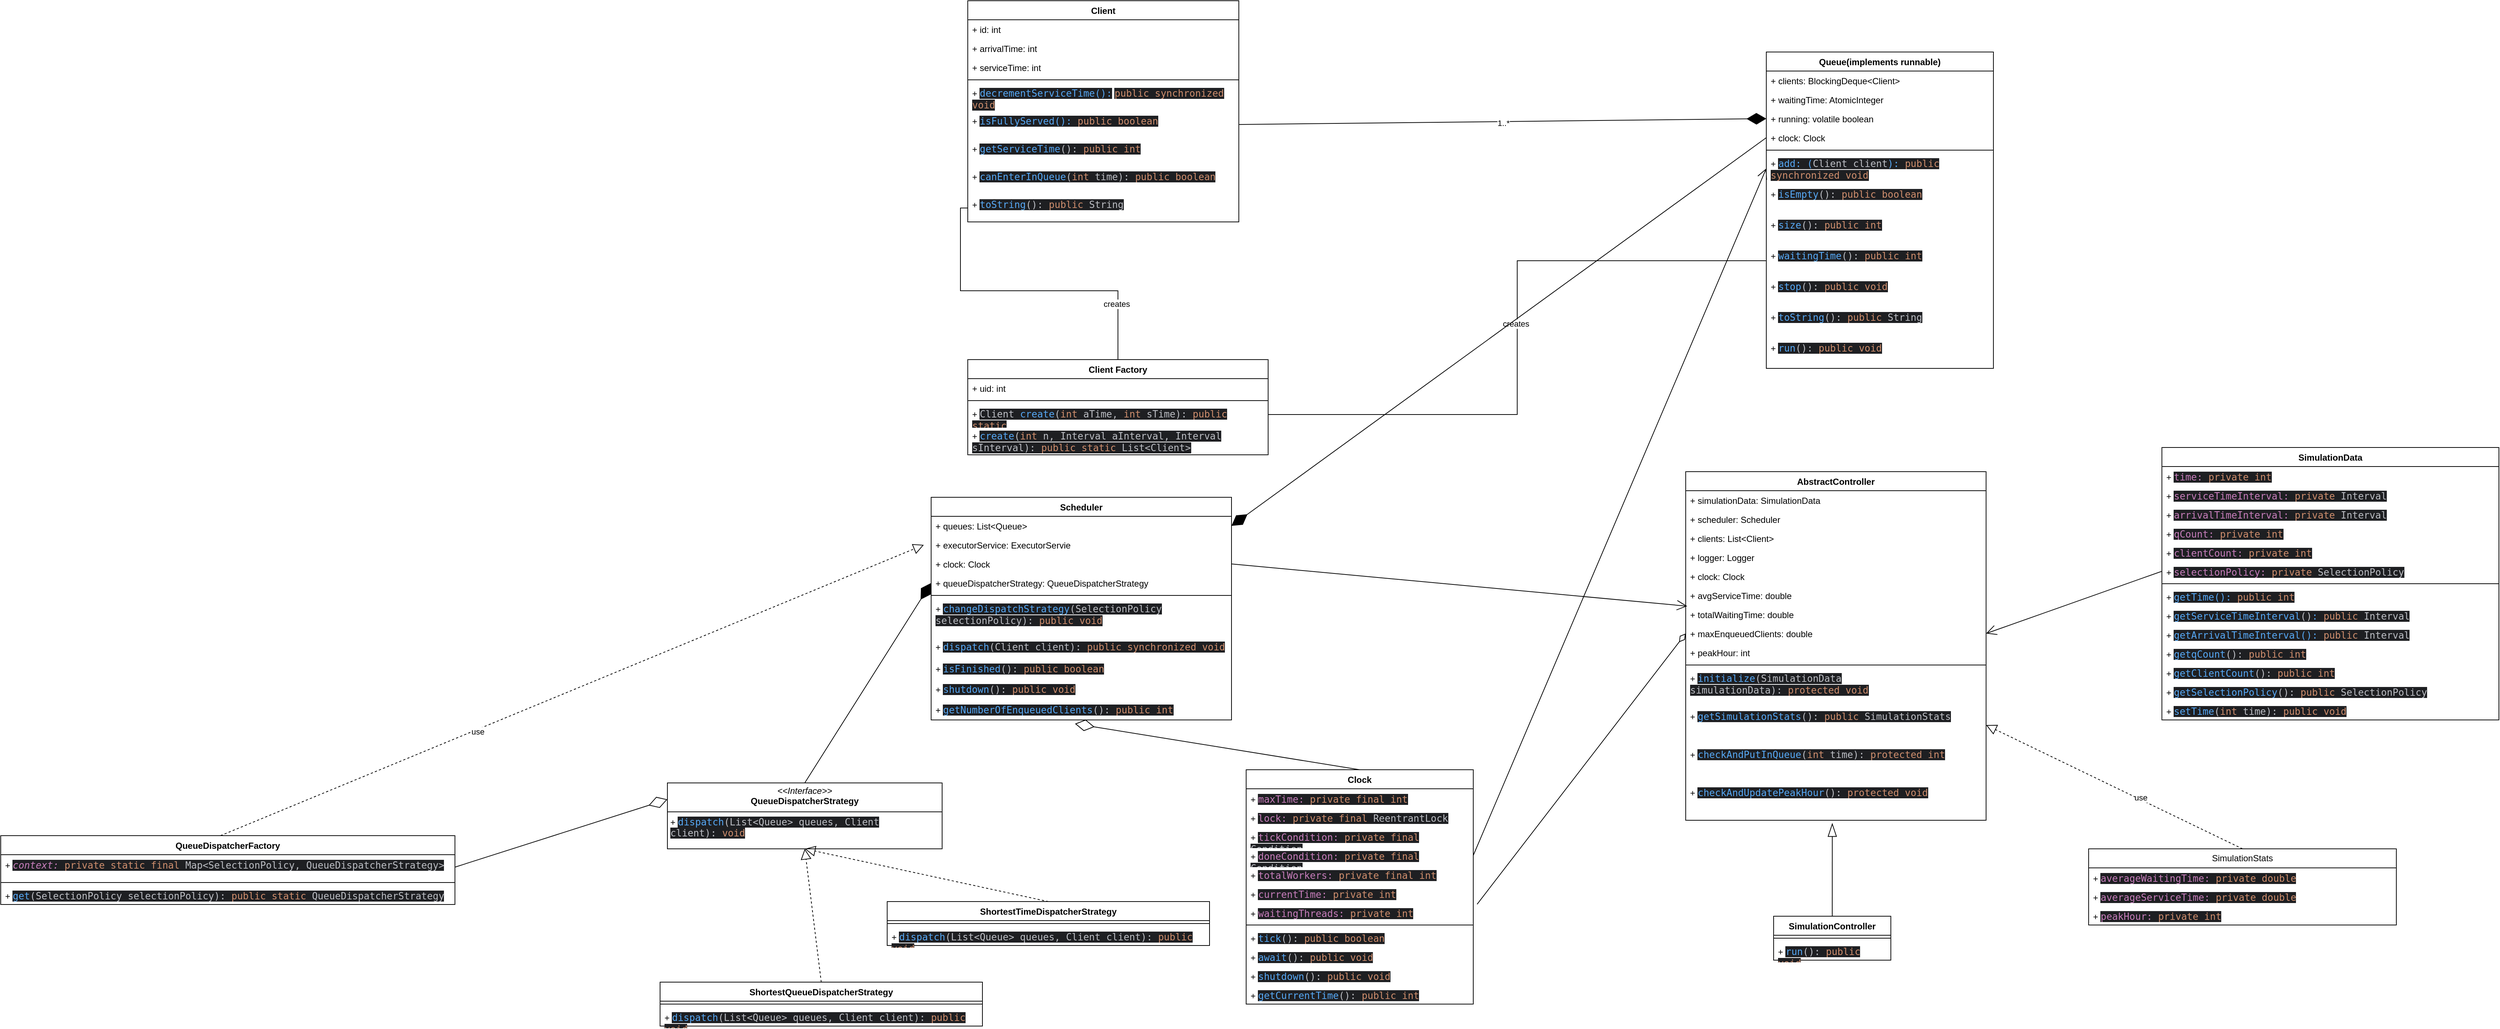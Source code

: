 <mxfile version="26.1.1">
  <diagram name="Pagină-1" id="h2xqrCYVK26p-7Nts5nT">
    <mxGraphModel dx="5001" dy="1091" grid="1" gridSize="10" guides="1" tooltips="1" connect="1" arrows="1" fold="1" page="1" pageScale="1" pageWidth="827" pageHeight="1169" math="0" shadow="0">
      <root>
        <mxCell id="0" />
        <mxCell id="1" parent="0" />
        <mxCell id="n6_xxl27omu0kQTm_Hdj-1" value="Client" style="swimlane;fontStyle=1;align=center;verticalAlign=top;childLayout=stackLayout;horizontal=1;startSize=26;horizontalStack=0;resizeParent=1;resizeParentMax=0;resizeLast=0;collapsible=1;marginBottom=0;whiteSpace=wrap;html=1;" vertex="1" parent="1">
          <mxGeometry x="-810" y="50" width="370" height="302" as="geometry" />
        </mxCell>
        <mxCell id="n6_xxl27omu0kQTm_Hdj-2" value="+ id: int" style="text;strokeColor=none;fillColor=none;align=left;verticalAlign=top;spacingLeft=4;spacingRight=4;overflow=hidden;rotatable=0;points=[[0,0.5],[1,0.5]];portConstraint=eastwest;whiteSpace=wrap;html=1;" vertex="1" parent="n6_xxl27omu0kQTm_Hdj-1">
          <mxGeometry y="26" width="370" height="26" as="geometry" />
        </mxCell>
        <mxCell id="n6_xxl27omu0kQTm_Hdj-5" value="+ arrivalTime: int" style="text;strokeColor=none;fillColor=none;align=left;verticalAlign=top;spacingLeft=4;spacingRight=4;overflow=hidden;rotatable=0;points=[[0,0.5],[1,0.5]];portConstraint=eastwest;whiteSpace=wrap;html=1;" vertex="1" parent="n6_xxl27omu0kQTm_Hdj-1">
          <mxGeometry y="52" width="370" height="26" as="geometry" />
        </mxCell>
        <mxCell id="n6_xxl27omu0kQTm_Hdj-6" value="+ serviceTime: int" style="text;strokeColor=none;fillColor=none;align=left;verticalAlign=top;spacingLeft=4;spacingRight=4;overflow=hidden;rotatable=0;points=[[0,0.5],[1,0.5]];portConstraint=eastwest;whiteSpace=wrap;html=1;" vertex="1" parent="n6_xxl27omu0kQTm_Hdj-1">
          <mxGeometry y="78" width="370" height="26" as="geometry" />
        </mxCell>
        <mxCell id="n6_xxl27omu0kQTm_Hdj-3" value="" style="line;strokeWidth=1;fillColor=none;align=left;verticalAlign=middle;spacingTop=-1;spacingLeft=3;spacingRight=3;rotatable=0;labelPosition=right;points=[];portConstraint=eastwest;strokeColor=inherit;" vertex="1" parent="n6_xxl27omu0kQTm_Hdj-1">
          <mxGeometry y="104" width="370" height="8" as="geometry" />
        </mxCell>
        <mxCell id="n6_xxl27omu0kQTm_Hdj-4" value="+&amp;nbsp;&lt;span style=&quot;color: rgb(86, 168, 245); font-family: &amp;quot;JetBrains Mono&amp;quot;, monospace; font-size: 9.8pt; background-color: rgb(30, 31, 34);&quot;&gt;decrementServiceTime():&lt;/span&gt;&lt;span style=&quot;background-color: transparent; color: light-dark(rgb(0, 0, 0), rgb(255, 255, 255));&quot;&gt;&amp;nbsp;&lt;/span&gt;&lt;span style=&quot;color: rgb(207, 142, 109); font-family: &amp;quot;JetBrains Mono&amp;quot;, monospace; font-size: 9.8pt; background-color: rgb(30, 31, 34);&quot;&gt;public synchronized void&lt;/span&gt;" style="text;strokeColor=none;fillColor=none;align=left;verticalAlign=top;spacingLeft=4;spacingRight=4;overflow=hidden;rotatable=0;points=[[0,0.5],[1,0.5]];portConstraint=eastwest;whiteSpace=wrap;html=1;" vertex="1" parent="n6_xxl27omu0kQTm_Hdj-1">
          <mxGeometry y="112" width="370" height="38" as="geometry" />
        </mxCell>
        <mxCell id="n6_xxl27omu0kQTm_Hdj-7" value="+&amp;nbsp;&lt;span style=&quot;color: rgb(86, 168, 245); font-family: &amp;quot;JetBrains Mono&amp;quot;, monospace; font-size: 9.8pt; background-color: rgb(30, 31, 34);&quot;&gt;isFullyServed():&amp;nbsp;&lt;/span&gt;&lt;span style=&quot;color: rgb(207, 142, 109); font-family: &amp;quot;JetBrains Mono&amp;quot;, monospace; font-size: 9.8pt; background-color: rgb(30, 31, 34);&quot;&gt;public boolean&lt;/span&gt;" style="text;strokeColor=none;fillColor=none;align=left;verticalAlign=top;spacingLeft=4;spacingRight=4;overflow=hidden;rotatable=0;points=[[0,0.5],[1,0.5]];portConstraint=eastwest;whiteSpace=wrap;html=1;" vertex="1" parent="n6_xxl27omu0kQTm_Hdj-1">
          <mxGeometry y="150" width="370" height="38" as="geometry" />
        </mxCell>
        <mxCell id="n6_xxl27omu0kQTm_Hdj-8" value="+&amp;nbsp;&lt;span style=&quot;font-family: &amp;quot;JetBrains Mono&amp;quot;, monospace; font-size: 9.8pt; background-color: rgb(30, 31, 34); color: rgb(86, 168, 245);&quot;&gt;getServiceTime&lt;/span&gt;&lt;span style=&quot;font-family: &amp;quot;JetBrains Mono&amp;quot;, monospace; font-size: 9.8pt; background-color: rgb(30, 31, 34); color: rgb(188, 190, 196);&quot;&gt;():&amp;nbsp;&lt;/span&gt;&lt;span style=&quot;color: rgb(207, 142, 109); font-family: &amp;quot;JetBrains Mono&amp;quot;, monospace; font-size: 9.8pt; background-color: rgb(30, 31, 34);&quot;&gt;public int&lt;/span&gt;" style="text;strokeColor=none;fillColor=none;align=left;verticalAlign=top;spacingLeft=4;spacingRight=4;overflow=hidden;rotatable=0;points=[[0,0.5],[1,0.5]];portConstraint=eastwest;whiteSpace=wrap;html=1;" vertex="1" parent="n6_xxl27omu0kQTm_Hdj-1">
          <mxGeometry y="188" width="370" height="38" as="geometry" />
        </mxCell>
        <mxCell id="n6_xxl27omu0kQTm_Hdj-9" value="+&amp;nbsp;&lt;span style=&quot;font-family: &amp;quot;JetBrains Mono&amp;quot;, monospace; font-size: 9.8pt; background-color: rgb(30, 31, 34); color: rgb(86, 168, 245);&quot;&gt;canEnterInQueue&lt;/span&gt;&lt;span style=&quot;font-family: &amp;quot;JetBrains Mono&amp;quot;, monospace; font-size: 9.8pt; background-color: rgb(30, 31, 34); color: rgb(188, 190, 196);&quot;&gt;(&lt;/span&gt;&lt;span style=&quot;font-family: &amp;quot;JetBrains Mono&amp;quot;, monospace; font-size: 9.8pt; background-color: rgb(30, 31, 34); color: rgb(207, 142, 109);&quot;&gt;int &lt;/span&gt;&lt;span style=&quot;font-family: &amp;quot;JetBrains Mono&amp;quot;, monospace; font-size: 9.8pt; background-color: rgb(30, 31, 34); color: rgb(188, 190, 196);&quot;&gt;time):&amp;nbsp;&lt;/span&gt;&lt;span style=&quot;color: rgb(207, 142, 109); font-family: &amp;quot;JetBrains Mono&amp;quot;, monospace; font-size: 9.8pt; background-color: rgb(30, 31, 34);&quot;&gt;public boolean&lt;/span&gt;" style="text;strokeColor=none;fillColor=none;align=left;verticalAlign=top;spacingLeft=4;spacingRight=4;overflow=hidden;rotatable=0;points=[[0,0.5],[1,0.5]];portConstraint=eastwest;whiteSpace=wrap;html=1;" vertex="1" parent="n6_xxl27omu0kQTm_Hdj-1">
          <mxGeometry y="226" width="370" height="38" as="geometry" />
        </mxCell>
        <mxCell id="n6_xxl27omu0kQTm_Hdj-10" value="+&amp;nbsp;&lt;span style=&quot;font-family: &amp;quot;JetBrains Mono&amp;quot;, monospace; font-size: 9.8pt; background-color: rgb(30, 31, 34); color: rgb(86, 168, 245);&quot;&gt;toString&lt;/span&gt;&lt;span style=&quot;font-family: &amp;quot;JetBrains Mono&amp;quot;, monospace; font-size: 9.8pt; background-color: rgb(30, 31, 34); color: rgb(188, 190, 196);&quot;&gt;():&amp;nbsp;&lt;/span&gt;&lt;span style=&quot;font-family: &amp;quot;JetBrains Mono&amp;quot;, monospace; font-size: 9.8pt; background-color: rgb(30, 31, 34); color: rgb(207, 142, 109);&quot;&gt;public &lt;/span&gt;&lt;span style=&quot;font-family: &amp;quot;JetBrains Mono&amp;quot;, monospace; font-size: 9.8pt; background-color: rgb(30, 31, 34); color: rgb(188, 190, 196);&quot;&gt;String&lt;/span&gt;" style="text;strokeColor=none;fillColor=none;align=left;verticalAlign=top;spacingLeft=4;spacingRight=4;overflow=hidden;rotatable=0;points=[[0,0.5],[1,0.5]];portConstraint=eastwest;whiteSpace=wrap;html=1;" vertex="1" parent="n6_xxl27omu0kQTm_Hdj-1">
          <mxGeometry y="264" width="370" height="38" as="geometry" />
        </mxCell>
        <mxCell id="n6_xxl27omu0kQTm_Hdj-11" value="Queue(implements runnable)" style="swimlane;fontStyle=1;align=center;verticalAlign=top;childLayout=stackLayout;horizontal=1;startSize=26;horizontalStack=0;resizeParent=1;resizeParentMax=0;resizeLast=0;collapsible=1;marginBottom=0;whiteSpace=wrap;html=1;" vertex="1" parent="1">
          <mxGeometry x="280" y="120" width="310" height="432" as="geometry" />
        </mxCell>
        <mxCell id="n6_xxl27omu0kQTm_Hdj-12" value="+ clients: BlockingDeque&amp;lt;Client&amp;gt;" style="text;strokeColor=none;fillColor=none;align=left;verticalAlign=top;spacingLeft=4;spacingRight=4;overflow=hidden;rotatable=0;points=[[0,0.5],[1,0.5]];portConstraint=eastwest;whiteSpace=wrap;html=1;" vertex="1" parent="n6_xxl27omu0kQTm_Hdj-11">
          <mxGeometry y="26" width="310" height="26" as="geometry" />
        </mxCell>
        <mxCell id="n6_xxl27omu0kQTm_Hdj-15" value="+ waitingTime: AtomicInteger" style="text;strokeColor=none;fillColor=none;align=left;verticalAlign=top;spacingLeft=4;spacingRight=4;overflow=hidden;rotatable=0;points=[[0,0.5],[1,0.5]];portConstraint=eastwest;whiteSpace=wrap;html=1;" vertex="1" parent="n6_xxl27omu0kQTm_Hdj-11">
          <mxGeometry y="52" width="310" height="26" as="geometry" />
        </mxCell>
        <mxCell id="n6_xxl27omu0kQTm_Hdj-16" value="+ running: volatile boolean" style="text;strokeColor=none;fillColor=none;align=left;verticalAlign=top;spacingLeft=4;spacingRight=4;overflow=hidden;rotatable=0;points=[[0,0.5],[1,0.5]];portConstraint=eastwest;whiteSpace=wrap;html=1;" vertex="1" parent="n6_xxl27omu0kQTm_Hdj-11">
          <mxGeometry y="78" width="310" height="26" as="geometry" />
        </mxCell>
        <mxCell id="n6_xxl27omu0kQTm_Hdj-17" value="+ clock: Clock" style="text;strokeColor=none;fillColor=none;align=left;verticalAlign=top;spacingLeft=4;spacingRight=4;overflow=hidden;rotatable=0;points=[[0,0.5],[1,0.5]];portConstraint=eastwest;whiteSpace=wrap;html=1;" vertex="1" parent="n6_xxl27omu0kQTm_Hdj-11">
          <mxGeometry y="104" width="310" height="26" as="geometry" />
        </mxCell>
        <mxCell id="n6_xxl27omu0kQTm_Hdj-13" value="" style="line;strokeWidth=1;fillColor=none;align=left;verticalAlign=middle;spacingTop=-1;spacingLeft=3;spacingRight=3;rotatable=0;labelPosition=right;points=[];portConstraint=eastwest;strokeColor=inherit;" vertex="1" parent="n6_xxl27omu0kQTm_Hdj-11">
          <mxGeometry y="130" width="310" height="8" as="geometry" />
        </mxCell>
        <mxCell id="n6_xxl27omu0kQTm_Hdj-14" value="+&amp;nbsp;&lt;span style=&quot;color: rgb(86, 168, 245); font-family: &amp;quot;JetBrains Mono&amp;quot;, monospace; font-size: 9.8pt; background-color: rgb(30, 31, 34);&quot;&gt;add: (&lt;span style=&quot;font-size: 9.8pt; color: rgb(188, 190, 196); background-color: light-dark(rgb(30, 31, 34), rgb(209, 210, 212));&quot;&gt;Client client&lt;/span&gt;&lt;span style=&quot;background-color: light-dark(rgb(30, 31, 34), rgb(209, 210, 212)); color: light-dark(rgb(86, 168, 245), rgb(43, 113, 180)); font-size: 9.8pt;&quot;&gt;):&amp;nbsp;&lt;/span&gt;&lt;/span&gt;&lt;span style=&quot;color: rgb(207, 142, 109); font-family: &amp;quot;JetBrains Mono&amp;quot;, monospace; font-size: 9.8pt; background-color: light-dark(rgb(30, 31, 34), rgb(209, 210, 212));&quot;&gt;public synchronized void&lt;/span&gt;" style="text;strokeColor=none;fillColor=none;align=left;verticalAlign=top;spacingLeft=4;spacingRight=4;overflow=hidden;rotatable=0;points=[[0,0.5],[1,0.5]];portConstraint=eastwest;whiteSpace=wrap;html=1;" vertex="1" parent="n6_xxl27omu0kQTm_Hdj-11">
          <mxGeometry y="138" width="310" height="42" as="geometry" />
        </mxCell>
        <mxCell id="n6_xxl27omu0kQTm_Hdj-19" value="+&amp;nbsp;&lt;span style=&quot;font-family: &amp;quot;JetBrains Mono&amp;quot;, monospace; font-size: 9.8pt; background-color: rgb(30, 31, 34); color: rgb(86, 168, 245);&quot;&gt;isEmpty&lt;/span&gt;&lt;span style=&quot;font-family: &amp;quot;JetBrains Mono&amp;quot;, monospace; font-size: 9.8pt; background-color: rgb(30, 31, 34); color: rgb(188, 190, 196);&quot;&gt;():&amp;nbsp;&lt;/span&gt;&lt;span style=&quot;color: rgb(207, 142, 109); font-family: &amp;quot;JetBrains Mono&amp;quot;, monospace; font-size: 9.8pt; background-color: rgb(30, 31, 34);&quot;&gt;public boolean&lt;/span&gt;" style="text;strokeColor=none;fillColor=none;align=left;verticalAlign=top;spacingLeft=4;spacingRight=4;overflow=hidden;rotatable=0;points=[[0,0.5],[1,0.5]];portConstraint=eastwest;whiteSpace=wrap;html=1;" vertex="1" parent="n6_xxl27omu0kQTm_Hdj-11">
          <mxGeometry y="180" width="310" height="42" as="geometry" />
        </mxCell>
        <mxCell id="n6_xxl27omu0kQTm_Hdj-20" value="+&amp;nbsp;&lt;span style=&quot;font-family: &amp;quot;JetBrains Mono&amp;quot;, monospace; font-size: 9.8pt; background-color: rgb(30, 31, 34); color: rgb(86, 168, 245);&quot;&gt;size&lt;/span&gt;&lt;span style=&quot;font-family: &amp;quot;JetBrains Mono&amp;quot;, monospace; font-size: 9.8pt; background-color: rgb(30, 31, 34); color: rgb(188, 190, 196);&quot;&gt;():&amp;nbsp;&lt;/span&gt;&lt;span style=&quot;color: rgb(207, 142, 109); font-family: &amp;quot;JetBrains Mono&amp;quot;, monospace; font-size: 9.8pt; background-color: rgb(30, 31, 34);&quot;&gt;public int&lt;/span&gt;" style="text;strokeColor=none;fillColor=none;align=left;verticalAlign=top;spacingLeft=4;spacingRight=4;overflow=hidden;rotatable=0;points=[[0,0.5],[1,0.5]];portConstraint=eastwest;whiteSpace=wrap;html=1;" vertex="1" parent="n6_xxl27omu0kQTm_Hdj-11">
          <mxGeometry y="222" width="310" height="42" as="geometry" />
        </mxCell>
        <mxCell id="n6_xxl27omu0kQTm_Hdj-21" value="+&amp;nbsp;&lt;span style=&quot;font-family: &amp;quot;JetBrains Mono&amp;quot;, monospace; font-size: 9.8pt; background-color: rgb(30, 31, 34); color: rgb(86, 168, 245);&quot;&gt;waitingTime&lt;/span&gt;&lt;span style=&quot;font-family: &amp;quot;JetBrains Mono&amp;quot;, monospace; font-size: 9.8pt; background-color: rgb(30, 31, 34); color: rgb(188, 190, 196);&quot;&gt;():&amp;nbsp;&lt;/span&gt;&lt;span style=&quot;color: rgb(207, 142, 109); font-family: &amp;quot;JetBrains Mono&amp;quot;, monospace; font-size: 9.8pt; background-color: rgb(30, 31, 34);&quot;&gt;public int&lt;/span&gt;" style="text;strokeColor=none;fillColor=none;align=left;verticalAlign=top;spacingLeft=4;spacingRight=4;overflow=hidden;rotatable=0;points=[[0,0.5],[1,0.5]];portConstraint=eastwest;whiteSpace=wrap;html=1;" vertex="1" parent="n6_xxl27omu0kQTm_Hdj-11">
          <mxGeometry y="264" width="310" height="42" as="geometry" />
        </mxCell>
        <mxCell id="n6_xxl27omu0kQTm_Hdj-22" value="+&amp;nbsp;&lt;span style=&quot;font-family: &amp;quot;JetBrains Mono&amp;quot;, monospace; font-size: 9.8pt; background-color: rgb(30, 31, 34); color: rgb(86, 168, 245);&quot;&gt;stop&lt;/span&gt;&lt;span style=&quot;font-family: &amp;quot;JetBrains Mono&amp;quot;, monospace; font-size: 9.8pt; background-color: rgb(30, 31, 34); color: rgb(188, 190, 196);&quot;&gt;():&amp;nbsp;&lt;/span&gt;&lt;span style=&quot;color: rgb(207, 142, 109); font-family: &amp;quot;JetBrains Mono&amp;quot;, monospace; font-size: 9.8pt; background-color: rgb(30, 31, 34);&quot;&gt;public void&lt;/span&gt;" style="text;strokeColor=none;fillColor=none;align=left;verticalAlign=top;spacingLeft=4;spacingRight=4;overflow=hidden;rotatable=0;points=[[0,0.5],[1,0.5]];portConstraint=eastwest;whiteSpace=wrap;html=1;" vertex="1" parent="n6_xxl27omu0kQTm_Hdj-11">
          <mxGeometry y="306" width="310" height="42" as="geometry" />
        </mxCell>
        <mxCell id="n6_xxl27omu0kQTm_Hdj-23" value="+&amp;nbsp;&lt;span style=&quot;font-family: &amp;quot;JetBrains Mono&amp;quot;, monospace; font-size: 9.8pt; background-color: rgb(30, 31, 34); color: rgb(86, 168, 245);&quot;&gt;toString&lt;/span&gt;&lt;span style=&quot;font-family: &amp;quot;JetBrains Mono&amp;quot;, monospace; font-size: 9.8pt; background-color: rgb(30, 31, 34); color: rgb(188, 190, 196);&quot;&gt;():&amp;nbsp;&lt;/span&gt;&lt;span style=&quot;font-family: &amp;quot;JetBrains Mono&amp;quot;, monospace; font-size: 9.8pt; background-color: rgb(30, 31, 34); color: rgb(207, 142, 109);&quot;&gt;public &lt;/span&gt;&lt;span style=&quot;font-family: &amp;quot;JetBrains Mono&amp;quot;, monospace; font-size: 9.8pt; background-color: rgb(30, 31, 34); color: rgb(188, 190, 196);&quot;&gt;String&lt;/span&gt;" style="text;strokeColor=none;fillColor=none;align=left;verticalAlign=top;spacingLeft=4;spacingRight=4;overflow=hidden;rotatable=0;points=[[0,0.5],[1,0.5]];portConstraint=eastwest;whiteSpace=wrap;html=1;" vertex="1" parent="n6_xxl27omu0kQTm_Hdj-11">
          <mxGeometry y="348" width="310" height="42" as="geometry" />
        </mxCell>
        <mxCell id="n6_xxl27omu0kQTm_Hdj-24" value="+&amp;nbsp;&lt;span style=&quot;font-family: &amp;quot;JetBrains Mono&amp;quot;, monospace; font-size: 9.8pt; background-color: rgb(30, 31, 34); color: rgb(86, 168, 245);&quot;&gt;run&lt;/span&gt;&lt;span style=&quot;font-family: &amp;quot;JetBrains Mono&amp;quot;, monospace; font-size: 9.8pt; background-color: rgb(30, 31, 34); color: rgb(188, 190, 196);&quot;&gt;():&amp;nbsp;&lt;/span&gt;&lt;span style=&quot;color: rgb(207, 142, 109); font-family: &amp;quot;JetBrains Mono&amp;quot;, monospace; font-size: 9.8pt; background-color: rgb(30, 31, 34);&quot;&gt;public void&lt;/span&gt;" style="text;strokeColor=none;fillColor=none;align=left;verticalAlign=top;spacingLeft=4;spacingRight=4;overflow=hidden;rotatable=0;points=[[0,0.5],[1,0.5]];portConstraint=eastwest;whiteSpace=wrap;html=1;" vertex="1" parent="n6_xxl27omu0kQTm_Hdj-11">
          <mxGeometry y="390" width="310" height="42" as="geometry" />
        </mxCell>
        <mxCell id="n6_xxl27omu0kQTm_Hdj-25" value="Client Factory" style="swimlane;fontStyle=1;align=center;verticalAlign=top;childLayout=stackLayout;horizontal=1;startSize=26;horizontalStack=0;resizeParent=1;resizeParentMax=0;resizeLast=0;collapsible=1;marginBottom=0;whiteSpace=wrap;html=1;" vertex="1" parent="1">
          <mxGeometry x="-810" y="540" width="410" height="130" as="geometry" />
        </mxCell>
        <mxCell id="n6_xxl27omu0kQTm_Hdj-26" value="+ uid: int" style="text;strokeColor=none;fillColor=none;align=left;verticalAlign=top;spacingLeft=4;spacingRight=4;overflow=hidden;rotatable=0;points=[[0,0.5],[1,0.5]];portConstraint=eastwest;whiteSpace=wrap;html=1;" vertex="1" parent="n6_xxl27omu0kQTm_Hdj-25">
          <mxGeometry y="26" width="410" height="26" as="geometry" />
        </mxCell>
        <mxCell id="n6_xxl27omu0kQTm_Hdj-27" value="" style="line;strokeWidth=1;fillColor=none;align=left;verticalAlign=middle;spacingTop=-1;spacingLeft=3;spacingRight=3;rotatable=0;labelPosition=right;points=[];portConstraint=eastwest;strokeColor=inherit;" vertex="1" parent="n6_xxl27omu0kQTm_Hdj-25">
          <mxGeometry y="52" width="410" height="8" as="geometry" />
        </mxCell>
        <mxCell id="n6_xxl27omu0kQTm_Hdj-28" value="+&amp;nbsp;&lt;span style=&quot;font-family: &amp;quot;JetBrains Mono&amp;quot;, monospace; font-size: 9.8pt; background-color: rgb(30, 31, 34); color: rgb(188, 190, 196);&quot;&gt;Client &lt;/span&gt;&lt;span style=&quot;font-family: &amp;quot;JetBrains Mono&amp;quot;, monospace; font-size: 9.8pt; background-color: rgb(30, 31, 34); color: rgb(86, 168, 245);&quot;&gt;create&lt;/span&gt;&lt;span style=&quot;font-family: &amp;quot;JetBrains Mono&amp;quot;, monospace; font-size: 9.8pt; background-color: rgb(30, 31, 34); color: rgb(188, 190, 196);&quot;&gt;(&lt;/span&gt;&lt;span style=&quot;font-family: &amp;quot;JetBrains Mono&amp;quot;, monospace; font-size: 9.8pt; background-color: rgb(30, 31, 34); color: rgb(207, 142, 109);&quot;&gt;int &lt;/span&gt;&lt;span style=&quot;font-family: &amp;quot;JetBrains Mono&amp;quot;, monospace; font-size: 9.8pt; background-color: rgb(30, 31, 34); color: rgb(188, 190, 196);&quot;&gt;aTime, &lt;/span&gt;&lt;span style=&quot;font-family: &amp;quot;JetBrains Mono&amp;quot;, monospace; font-size: 9.8pt; background-color: rgb(30, 31, 34); color: rgb(207, 142, 109);&quot;&gt;int &lt;/span&gt;&lt;span style=&quot;font-family: &amp;quot;JetBrains Mono&amp;quot;, monospace; font-size: 9.8pt; background-color: rgb(30, 31, 34); color: rgb(188, 190, 196);&quot;&gt;sTime):&amp;nbsp;&lt;/span&gt;&lt;span style=&quot;color: rgb(207, 142, 109); font-family: &amp;quot;JetBrains Mono&amp;quot;, monospace; font-size: 9.8pt; background-color: rgb(30, 31, 34);&quot;&gt;public static&lt;/span&gt;" style="text;strokeColor=none;fillColor=none;align=left;verticalAlign=top;spacingLeft=4;spacingRight=4;overflow=hidden;rotatable=0;points=[[0,0.5],[1,0.5]];portConstraint=eastwest;whiteSpace=wrap;html=1;" vertex="1" parent="n6_xxl27omu0kQTm_Hdj-25">
          <mxGeometry y="60" width="410" height="30" as="geometry" />
        </mxCell>
        <mxCell id="n6_xxl27omu0kQTm_Hdj-29" value="+&amp;nbsp;&lt;span style=&quot;font-family: &amp;quot;JetBrains Mono&amp;quot;, monospace; font-size: 9.8pt; background-color: rgb(30, 31, 34); color: rgb(86, 168, 245);&quot;&gt;create&lt;/span&gt;&lt;span style=&quot;font-family: &amp;quot;JetBrains Mono&amp;quot;, monospace; font-size: 9.8pt; background-color: rgb(30, 31, 34); color: rgb(188, 190, 196);&quot;&gt;(&lt;/span&gt;&lt;span style=&quot;font-family: &amp;quot;JetBrains Mono&amp;quot;, monospace; font-size: 9.8pt; background-color: rgb(30, 31, 34); color: rgb(207, 142, 109);&quot;&gt;int &lt;/span&gt;&lt;span style=&quot;font-family: &amp;quot;JetBrains Mono&amp;quot;, monospace; font-size: 9.8pt; background-color: rgb(30, 31, 34); color: rgb(188, 190, 196);&quot;&gt;n, Interval aInterval, Interval sInterval):&amp;nbsp;&lt;/span&gt;&lt;span style=&quot;font-family: &amp;quot;JetBrains Mono&amp;quot;, monospace; font-size: 9.8pt; background-color: rgb(30, 31, 34); color: rgb(207, 142, 109);&quot;&gt;public static &lt;/span&gt;&lt;span style=&quot;font-family: &amp;quot;JetBrains Mono&amp;quot;, monospace; font-size: 9.8pt; background-color: rgb(30, 31, 34); color: rgb(188, 190, 196);&quot;&gt;List&amp;lt;Client&amp;gt;&lt;/span&gt;" style="text;strokeColor=none;fillColor=none;align=left;verticalAlign=top;spacingLeft=4;spacingRight=4;overflow=hidden;rotatable=0;points=[[0,0.5],[1,0.5]];portConstraint=eastwest;whiteSpace=wrap;html=1;" vertex="1" parent="n6_xxl27omu0kQTm_Hdj-25">
          <mxGeometry y="90" width="410" height="40" as="geometry" />
        </mxCell>
        <mxCell id="n6_xxl27omu0kQTm_Hdj-38" value="" style="endArrow=diamondThin;endFill=1;endSize=24;html=1;rounded=0;exitX=1;exitY=0.5;exitDx=0;exitDy=0;entryX=0;entryY=0.5;entryDx=0;entryDy=0;" edge="1" parent="1" source="n6_xxl27omu0kQTm_Hdj-7" target="n6_xxl27omu0kQTm_Hdj-16">
          <mxGeometry width="160" relative="1" as="geometry">
            <mxPoint x="-330" y="200.41" as="sourcePoint" />
            <mxPoint x="-170" y="200.41" as="targetPoint" />
          </mxGeometry>
        </mxCell>
        <mxCell id="n6_xxl27omu0kQTm_Hdj-39" value="1..*" style="edgeLabel;html=1;align=center;verticalAlign=middle;resizable=0;points=[];" vertex="1" connectable="0" parent="n6_xxl27omu0kQTm_Hdj-38">
          <mxGeometry x="0.003" y="-2" relative="1" as="geometry">
            <mxPoint as="offset" />
          </mxGeometry>
        </mxCell>
        <mxCell id="n6_xxl27omu0kQTm_Hdj-40" value="" style="endArrow=none;html=1;edgeStyle=orthogonalEdgeStyle;rounded=0;exitX=1;exitY=0.5;exitDx=0;exitDy=0;entryX=0;entryY=0.5;entryDx=0;entryDy=0;" edge="1" parent="1" source="n6_xxl27omu0kQTm_Hdj-28" target="n6_xxl27omu0kQTm_Hdj-21">
          <mxGeometry relative="1" as="geometry">
            <mxPoint x="-230" y="380" as="sourcePoint" />
            <mxPoint x="-70" y="380" as="targetPoint" />
          </mxGeometry>
        </mxCell>
        <mxCell id="n6_xxl27omu0kQTm_Hdj-44" value="creates" style="edgeLabel;html=1;align=center;verticalAlign=middle;resizable=0;points=[];" vertex="1" connectable="0" parent="n6_xxl27omu0kQTm_Hdj-40">
          <mxGeometry x="0.045" y="2" relative="1" as="geometry">
            <mxPoint y="1" as="offset" />
          </mxGeometry>
        </mxCell>
        <mxCell id="n6_xxl27omu0kQTm_Hdj-45" value="" style="endArrow=none;html=1;edgeStyle=orthogonalEdgeStyle;rounded=0;exitX=0.5;exitY=0;exitDx=0;exitDy=0;entryX=0;entryY=0.5;entryDx=0;entryDy=0;" edge="1" parent="1" source="n6_xxl27omu0kQTm_Hdj-25" target="n6_xxl27omu0kQTm_Hdj-10">
          <mxGeometry relative="1" as="geometry">
            <mxPoint x="-590" y="442" as="sourcePoint" />
            <mxPoint x="-430" y="442" as="targetPoint" />
          </mxGeometry>
        </mxCell>
        <mxCell id="n6_xxl27omu0kQTm_Hdj-48" value="creates" style="edgeLabel;html=1;align=center;verticalAlign=middle;resizable=0;points=[];" vertex="1" connectable="0" parent="n6_xxl27omu0kQTm_Hdj-45">
          <mxGeometry x="-0.649" y="2" relative="1" as="geometry">
            <mxPoint as="offset" />
          </mxGeometry>
        </mxCell>
        <mxCell id="n6_xxl27omu0kQTm_Hdj-49" value="AbstractController" style="swimlane;fontStyle=1;align=center;verticalAlign=top;childLayout=stackLayout;horizontal=1;startSize=26;horizontalStack=0;resizeParent=1;resizeParentMax=0;resizeLast=0;collapsible=1;marginBottom=0;whiteSpace=wrap;html=1;" vertex="1" parent="1">
          <mxGeometry x="170" y="693" width="410" height="476" as="geometry" />
        </mxCell>
        <mxCell id="n6_xxl27omu0kQTm_Hdj-50" value="+ simulationData:&amp;nbsp;SimulationData" style="text;strokeColor=none;fillColor=none;align=left;verticalAlign=top;spacingLeft=4;spacingRight=4;overflow=hidden;rotatable=0;points=[[0,0.5],[1,0.5]];portConstraint=eastwest;whiteSpace=wrap;html=1;" vertex="1" parent="n6_xxl27omu0kQTm_Hdj-49">
          <mxGeometry y="26" width="410" height="26" as="geometry" />
        </mxCell>
        <mxCell id="n6_xxl27omu0kQTm_Hdj-53" value="+ scheduler: Scheduler" style="text;strokeColor=none;fillColor=none;align=left;verticalAlign=top;spacingLeft=4;spacingRight=4;overflow=hidden;rotatable=0;points=[[0,0.5],[1,0.5]];portConstraint=eastwest;whiteSpace=wrap;html=1;" vertex="1" parent="n6_xxl27omu0kQTm_Hdj-49">
          <mxGeometry y="52" width="410" height="26" as="geometry" />
        </mxCell>
        <mxCell id="n6_xxl27omu0kQTm_Hdj-54" value="+ clients: List&amp;lt;Client&amp;gt;" style="text;strokeColor=none;fillColor=none;align=left;verticalAlign=top;spacingLeft=4;spacingRight=4;overflow=hidden;rotatable=0;points=[[0,0.5],[1,0.5]];portConstraint=eastwest;whiteSpace=wrap;html=1;" vertex="1" parent="n6_xxl27omu0kQTm_Hdj-49">
          <mxGeometry y="78" width="410" height="26" as="geometry" />
        </mxCell>
        <mxCell id="n6_xxl27omu0kQTm_Hdj-55" value="+ logger: Logger" style="text;strokeColor=none;fillColor=none;align=left;verticalAlign=top;spacingLeft=4;spacingRight=4;overflow=hidden;rotatable=0;points=[[0,0.5],[1,0.5]];portConstraint=eastwest;whiteSpace=wrap;html=1;" vertex="1" parent="n6_xxl27omu0kQTm_Hdj-49">
          <mxGeometry y="104" width="410" height="26" as="geometry" />
        </mxCell>
        <mxCell id="n6_xxl27omu0kQTm_Hdj-56" value="+ clock: Clock" style="text;strokeColor=none;fillColor=none;align=left;verticalAlign=top;spacingLeft=4;spacingRight=4;overflow=hidden;rotatable=0;points=[[0,0.5],[1,0.5]];portConstraint=eastwest;whiteSpace=wrap;html=1;" vertex="1" parent="n6_xxl27omu0kQTm_Hdj-49">
          <mxGeometry y="130" width="410" height="26" as="geometry" />
        </mxCell>
        <mxCell id="n6_xxl27omu0kQTm_Hdj-57" value="+ avgServiceTime: double" style="text;strokeColor=none;fillColor=none;align=left;verticalAlign=top;spacingLeft=4;spacingRight=4;overflow=hidden;rotatable=0;points=[[0,0.5],[1,0.5]];portConstraint=eastwest;whiteSpace=wrap;html=1;" vertex="1" parent="n6_xxl27omu0kQTm_Hdj-49">
          <mxGeometry y="156" width="410" height="26" as="geometry" />
        </mxCell>
        <mxCell id="n6_xxl27omu0kQTm_Hdj-58" value="+ totalWaitingTime: double" style="text;strokeColor=none;fillColor=none;align=left;verticalAlign=top;spacingLeft=4;spacingRight=4;overflow=hidden;rotatable=0;points=[[0,0.5],[1,0.5]];portConstraint=eastwest;whiteSpace=wrap;html=1;" vertex="1" parent="n6_xxl27omu0kQTm_Hdj-49">
          <mxGeometry y="182" width="410" height="26" as="geometry" />
        </mxCell>
        <mxCell id="n6_xxl27omu0kQTm_Hdj-59" value="+ maxEnqueuedClients: double" style="text;strokeColor=none;fillColor=none;align=left;verticalAlign=top;spacingLeft=4;spacingRight=4;overflow=hidden;rotatable=0;points=[[0,0.5],[1,0.5]];portConstraint=eastwest;whiteSpace=wrap;html=1;" vertex="1" parent="n6_xxl27omu0kQTm_Hdj-49">
          <mxGeometry y="208" width="410" height="26" as="geometry" />
        </mxCell>
        <mxCell id="n6_xxl27omu0kQTm_Hdj-60" value="+ peakHour: int" style="text;strokeColor=none;fillColor=none;align=left;verticalAlign=top;spacingLeft=4;spacingRight=4;overflow=hidden;rotatable=0;points=[[0,0.5],[1,0.5]];portConstraint=eastwest;whiteSpace=wrap;html=1;" vertex="1" parent="n6_xxl27omu0kQTm_Hdj-49">
          <mxGeometry y="234" width="410" height="26" as="geometry" />
        </mxCell>
        <mxCell id="n6_xxl27omu0kQTm_Hdj-51" value="" style="line;strokeWidth=1;fillColor=none;align=left;verticalAlign=middle;spacingTop=-1;spacingLeft=3;spacingRight=3;rotatable=0;labelPosition=right;points=[];portConstraint=eastwest;strokeColor=inherit;" vertex="1" parent="n6_xxl27omu0kQTm_Hdj-49">
          <mxGeometry y="260" width="410" height="8" as="geometry" />
        </mxCell>
        <mxCell id="n6_xxl27omu0kQTm_Hdj-52" value="+&amp;nbsp;&lt;span style=&quot;font-family: &amp;quot;JetBrains Mono&amp;quot;, monospace; font-size: 9.8pt; background-color: rgb(30, 31, 34); color: rgb(86, 168, 245);&quot;&gt;initialize&lt;/span&gt;&lt;span style=&quot;font-family: &amp;quot;JetBrains Mono&amp;quot;, monospace; font-size: 9.8pt; background-color: rgb(30, 31, 34); color: rgb(188, 190, 196);&quot;&gt;(SimulationData simulationData):&amp;nbsp;&lt;/span&gt;&lt;span style=&quot;color: rgb(207, 142, 109); font-family: &amp;quot;JetBrains Mono&amp;quot;, monospace; font-size: 9.8pt; background-color: rgb(30, 31, 34);&quot;&gt;protected void&lt;/span&gt;" style="text;strokeColor=none;fillColor=none;align=left;verticalAlign=top;spacingLeft=4;spacingRight=4;overflow=hidden;rotatable=0;points=[[0,0.5],[1,0.5]];portConstraint=eastwest;whiteSpace=wrap;html=1;" vertex="1" parent="n6_xxl27omu0kQTm_Hdj-49">
          <mxGeometry y="268" width="410" height="52" as="geometry" />
        </mxCell>
        <mxCell id="n6_xxl27omu0kQTm_Hdj-61" value="+&amp;nbsp;&lt;span style=&quot;font-family: &amp;quot;JetBrains Mono&amp;quot;, monospace; font-size: 9.8pt; background-color: rgb(30, 31, 34); color: rgb(86, 168, 245);&quot;&gt;getSimulationStats&lt;/span&gt;&lt;span style=&quot;font-family: &amp;quot;JetBrains Mono&amp;quot;, monospace; font-size: 9.8pt; background-color: rgb(30, 31, 34); color: rgb(188, 190, 196);&quot;&gt;():&amp;nbsp;&lt;/span&gt;&lt;span style=&quot;font-family: &amp;quot;JetBrains Mono&amp;quot;, monospace; font-size: 9.8pt; background-color: rgb(30, 31, 34); color: rgb(207, 142, 109);&quot;&gt;public &lt;/span&gt;&lt;span style=&quot;font-family: &amp;quot;JetBrains Mono&amp;quot;, monospace; font-size: 9.8pt; background-color: rgb(30, 31, 34); color: rgb(188, 190, 196);&quot;&gt;SimulationStats&lt;/span&gt;" style="text;strokeColor=none;fillColor=none;align=left;verticalAlign=top;spacingLeft=4;spacingRight=4;overflow=hidden;rotatable=0;points=[[0,0.5],[1,0.5]];portConstraint=eastwest;whiteSpace=wrap;html=1;" vertex="1" parent="n6_xxl27omu0kQTm_Hdj-49">
          <mxGeometry y="320" width="410" height="52" as="geometry" />
        </mxCell>
        <mxCell id="n6_xxl27omu0kQTm_Hdj-62" value="+&amp;nbsp;&lt;span style=&quot;font-family: &amp;quot;JetBrains Mono&amp;quot;, monospace; font-size: 9.8pt; background-color: rgb(30, 31, 34); color: rgb(86, 168, 245);&quot;&gt;checkAndPutInQueue&lt;/span&gt;&lt;span style=&quot;font-family: &amp;quot;JetBrains Mono&amp;quot;, monospace; font-size: 9.8pt; background-color: rgb(30, 31, 34); color: rgb(188, 190, 196);&quot;&gt;(&lt;/span&gt;&lt;span style=&quot;font-family: &amp;quot;JetBrains Mono&amp;quot;, monospace; font-size: 9.8pt; background-color: rgb(30, 31, 34); color: rgb(207, 142, 109);&quot;&gt;int &lt;/span&gt;&lt;span style=&quot;font-family: &amp;quot;JetBrains Mono&amp;quot;, monospace; font-size: 9.8pt; background-color: rgb(30, 31, 34); color: rgb(188, 190, 196);&quot;&gt;time):&amp;nbsp;&lt;/span&gt;&lt;span style=&quot;color: rgb(207, 142, 109); font-family: &amp;quot;JetBrains Mono&amp;quot;, monospace; font-size: 9.8pt; background-color: rgb(30, 31, 34);&quot;&gt;protected int&lt;/span&gt;" style="text;strokeColor=none;fillColor=none;align=left;verticalAlign=top;spacingLeft=4;spacingRight=4;overflow=hidden;rotatable=0;points=[[0,0.5],[1,0.5]];portConstraint=eastwest;whiteSpace=wrap;html=1;" vertex="1" parent="n6_xxl27omu0kQTm_Hdj-49">
          <mxGeometry y="372" width="410" height="52" as="geometry" />
        </mxCell>
        <mxCell id="n6_xxl27omu0kQTm_Hdj-63" value="+&amp;nbsp;&lt;span style=&quot;font-family: &amp;quot;JetBrains Mono&amp;quot;, monospace; font-size: 9.8pt; background-color: rgb(30, 31, 34); color: rgb(86, 168, 245);&quot;&gt;checkAndUpdatePeakHour&lt;/span&gt;&lt;span style=&quot;font-family: &amp;quot;JetBrains Mono&amp;quot;, monospace; font-size: 9.8pt; background-color: rgb(30, 31, 34); color: rgb(188, 190, 196);&quot;&gt;():&amp;nbsp;&lt;/span&gt;&lt;span style=&quot;color: rgb(207, 142, 109); font-family: &amp;quot;JetBrains Mono&amp;quot;, monospace; font-size: 9.8pt; background-color: rgb(30, 31, 34);&quot;&gt;protected void&lt;/span&gt;" style="text;strokeColor=none;fillColor=none;align=left;verticalAlign=top;spacingLeft=4;spacingRight=4;overflow=hidden;rotatable=0;points=[[0,0.5],[1,0.5]];portConstraint=eastwest;whiteSpace=wrap;html=1;" vertex="1" parent="n6_xxl27omu0kQTm_Hdj-49">
          <mxGeometry y="424" width="410" height="52" as="geometry" />
        </mxCell>
        <mxCell id="n6_xxl27omu0kQTm_Hdj-69" value="SimulationController" style="swimlane;fontStyle=1;align=center;verticalAlign=top;childLayout=stackLayout;horizontal=1;startSize=26;horizontalStack=0;resizeParent=1;resizeParentMax=0;resizeLast=0;collapsible=1;marginBottom=0;whiteSpace=wrap;html=1;" vertex="1" parent="1">
          <mxGeometry x="290" y="1300" width="160" height="60" as="geometry" />
        </mxCell>
        <mxCell id="n6_xxl27omu0kQTm_Hdj-71" value="" style="line;strokeWidth=1;fillColor=none;align=left;verticalAlign=middle;spacingTop=-1;spacingLeft=3;spacingRight=3;rotatable=0;labelPosition=right;points=[];portConstraint=eastwest;strokeColor=inherit;" vertex="1" parent="n6_xxl27omu0kQTm_Hdj-69">
          <mxGeometry y="26" width="160" height="8" as="geometry" />
        </mxCell>
        <mxCell id="n6_xxl27omu0kQTm_Hdj-72" value="+&amp;nbsp;&lt;span style=&quot;font-family: &amp;quot;JetBrains Mono&amp;quot;, monospace; font-size: 9.8pt; background-color: rgb(30, 31, 34); color: rgb(86, 168, 245);&quot;&gt;run&lt;/span&gt;&lt;span style=&quot;font-family: &amp;quot;JetBrains Mono&amp;quot;, monospace; font-size: 9.8pt; background-color: rgb(30, 31, 34); color: rgb(188, 190, 196);&quot;&gt;():&amp;nbsp;&lt;/span&gt;&lt;span style=&quot;color: rgb(207, 142, 109); font-family: &amp;quot;JetBrains Mono&amp;quot;, monospace; font-size: 9.8pt; background-color: rgb(30, 31, 34);&quot;&gt;public void&lt;/span&gt;" style="text;strokeColor=none;fillColor=none;align=left;verticalAlign=top;spacingLeft=4;spacingRight=4;overflow=hidden;rotatable=0;points=[[0,0.5],[1,0.5]];portConstraint=eastwest;whiteSpace=wrap;html=1;" vertex="1" parent="n6_xxl27omu0kQTm_Hdj-69">
          <mxGeometry y="34" width="160" height="26" as="geometry" />
        </mxCell>
        <mxCell id="n6_xxl27omu0kQTm_Hdj-82" value="" style="endArrow=blockThin;endSize=16;endFill=0;html=1;rounded=0;entryX=0.488;entryY=1.077;entryDx=0;entryDy=0;entryPerimeter=0;startArrow=none;startFill=0;exitX=0.5;exitY=0;exitDx=0;exitDy=0;" edge="1" parent="1" source="n6_xxl27omu0kQTm_Hdj-69" target="n6_xxl27omu0kQTm_Hdj-63">
          <mxGeometry width="160" relative="1" as="geometry">
            <mxPoint x="380" y="1180" as="sourcePoint" />
            <mxPoint x="380" y="1180" as="targetPoint" />
            <Array as="points" />
          </mxGeometry>
        </mxCell>
        <mxCell id="n6_xxl27omu0kQTm_Hdj-97" value="Scheduler" style="swimlane;fontStyle=1;align=center;verticalAlign=top;childLayout=stackLayout;horizontal=1;startSize=26;horizontalStack=0;resizeParent=1;resizeParentMax=0;resizeLast=0;collapsible=1;marginBottom=0;whiteSpace=wrap;html=1;" vertex="1" parent="1">
          <mxGeometry x="-860" y="728" width="410" height="304" as="geometry" />
        </mxCell>
        <mxCell id="n6_xxl27omu0kQTm_Hdj-98" value="+ queues: List&amp;lt;Queue&amp;gt;" style="text;strokeColor=none;fillColor=none;align=left;verticalAlign=top;spacingLeft=4;spacingRight=4;overflow=hidden;rotatable=0;points=[[0,0.5],[1,0.5]];portConstraint=eastwest;whiteSpace=wrap;html=1;" vertex="1" parent="n6_xxl27omu0kQTm_Hdj-97">
          <mxGeometry y="26" width="410" height="26" as="geometry" />
        </mxCell>
        <mxCell id="n6_xxl27omu0kQTm_Hdj-101" value="+ executorService: ExecutorServie" style="text;strokeColor=none;fillColor=none;align=left;verticalAlign=top;spacingLeft=4;spacingRight=4;overflow=hidden;rotatable=0;points=[[0,0.5],[1,0.5]];portConstraint=eastwest;whiteSpace=wrap;html=1;" vertex="1" parent="n6_xxl27omu0kQTm_Hdj-97">
          <mxGeometry y="52" width="410" height="26" as="geometry" />
        </mxCell>
        <mxCell id="n6_xxl27omu0kQTm_Hdj-102" value="+ clock: Clock" style="text;strokeColor=none;fillColor=none;align=left;verticalAlign=top;spacingLeft=4;spacingRight=4;overflow=hidden;rotatable=0;points=[[0,0.5],[1,0.5]];portConstraint=eastwest;whiteSpace=wrap;html=1;" vertex="1" parent="n6_xxl27omu0kQTm_Hdj-97">
          <mxGeometry y="78" width="410" height="26" as="geometry" />
        </mxCell>
        <mxCell id="n6_xxl27omu0kQTm_Hdj-103" value="+ queueDispatcherStrategy: QueueDispatcherStrategy" style="text;strokeColor=none;fillColor=none;align=left;verticalAlign=top;spacingLeft=4;spacingRight=4;overflow=hidden;rotatable=0;points=[[0,0.5],[1,0.5]];portConstraint=eastwest;whiteSpace=wrap;html=1;" vertex="1" parent="n6_xxl27omu0kQTm_Hdj-97">
          <mxGeometry y="104" width="410" height="26" as="geometry" />
        </mxCell>
        <mxCell id="n6_xxl27omu0kQTm_Hdj-99" value="" style="line;strokeWidth=1;fillColor=none;align=left;verticalAlign=middle;spacingTop=-1;spacingLeft=3;spacingRight=3;rotatable=0;labelPosition=right;points=[];portConstraint=eastwest;strokeColor=inherit;" vertex="1" parent="n6_xxl27omu0kQTm_Hdj-97">
          <mxGeometry y="130" width="410" height="8" as="geometry" />
        </mxCell>
        <mxCell id="n6_xxl27omu0kQTm_Hdj-100" value="+&amp;nbsp;&lt;span style=&quot;font-family: &amp;quot;JetBrains Mono&amp;quot;, monospace; font-size: 9.8pt; background-color: rgb(30, 31, 34); color: rgb(86, 168, 245);&quot;&gt;changeDispatchStrategy&lt;/span&gt;&lt;span style=&quot;font-family: &amp;quot;JetBrains Mono&amp;quot;, monospace; font-size: 9.8pt; background-color: rgb(30, 31, 34); color: rgb(188, 190, 196);&quot;&gt;(SelectionPolicy selectionPolicy):&amp;nbsp;&lt;/span&gt;&lt;span style=&quot;color: rgb(207, 142, 109); font-family: &amp;quot;JetBrains Mono&amp;quot;, monospace; font-size: 9.8pt; background-color: rgb(30, 31, 34);&quot;&gt;public void&lt;/span&gt;" style="text;strokeColor=none;fillColor=none;align=left;verticalAlign=top;spacingLeft=4;spacingRight=4;overflow=hidden;rotatable=0;points=[[0,0.5],[1,0.5]];portConstraint=eastwest;whiteSpace=wrap;html=1;" vertex="1" parent="n6_xxl27omu0kQTm_Hdj-97">
          <mxGeometry y="138" width="410" height="52" as="geometry" />
        </mxCell>
        <mxCell id="n6_xxl27omu0kQTm_Hdj-104" value="+&amp;nbsp;&lt;span style=&quot;font-family: &amp;quot;JetBrains Mono&amp;quot;, monospace; font-size: 9.8pt; background-color: rgb(30, 31, 34); color: rgb(86, 168, 245);&quot;&gt;dispatch&lt;/span&gt;&lt;span style=&quot;font-family: &amp;quot;JetBrains Mono&amp;quot;, monospace; font-size: 9.8pt; background-color: rgb(30, 31, 34); color: rgb(188, 190, 196);&quot;&gt;(Client client):&amp;nbsp;&lt;/span&gt;&lt;span style=&quot;color: rgb(207, 142, 109); font-family: &amp;quot;JetBrains Mono&amp;quot;, monospace; font-size: 9.8pt; background-color: rgb(30, 31, 34);&quot;&gt;public synchronized void&lt;/span&gt;" style="text;strokeColor=none;fillColor=none;align=left;verticalAlign=top;spacingLeft=4;spacingRight=4;overflow=hidden;rotatable=0;points=[[0,0.5],[1,0.5]];portConstraint=eastwest;whiteSpace=wrap;html=1;" vertex="1" parent="n6_xxl27omu0kQTm_Hdj-97">
          <mxGeometry y="190" width="410" height="30" as="geometry" />
        </mxCell>
        <mxCell id="n6_xxl27omu0kQTm_Hdj-105" value="+&amp;nbsp;&lt;span style=&quot;font-family: &amp;quot;JetBrains Mono&amp;quot;, monospace; font-size: 9.8pt; background-color: rgb(30, 31, 34); color: rgb(86, 168, 245);&quot;&gt;isFinished&lt;/span&gt;&lt;span style=&quot;font-family: &amp;quot;JetBrains Mono&amp;quot;, monospace; font-size: 9.8pt; background-color: rgb(30, 31, 34); color: rgb(188, 190, 196);&quot;&gt;():&amp;nbsp;&lt;/span&gt;&lt;span style=&quot;color: rgb(207, 142, 109); font-family: &amp;quot;JetBrains Mono&amp;quot;, monospace; font-size: 9.8pt; background-color: rgb(30, 31, 34);&quot;&gt;public boolean&lt;/span&gt;" style="text;strokeColor=none;fillColor=none;align=left;verticalAlign=top;spacingLeft=4;spacingRight=4;overflow=hidden;rotatable=0;points=[[0,0.5],[1,0.5]];portConstraint=eastwest;whiteSpace=wrap;html=1;" vertex="1" parent="n6_xxl27omu0kQTm_Hdj-97">
          <mxGeometry y="220" width="410" height="28" as="geometry" />
        </mxCell>
        <mxCell id="n6_xxl27omu0kQTm_Hdj-106" value="+&amp;nbsp;&lt;span style=&quot;font-family: &amp;quot;JetBrains Mono&amp;quot;, monospace; font-size: 9.8pt; background-color: rgb(30, 31, 34); color: rgb(86, 168, 245);&quot;&gt;shutdown&lt;/span&gt;&lt;span style=&quot;font-family: &amp;quot;JetBrains Mono&amp;quot;, monospace; font-size: 9.8pt; background-color: rgb(30, 31, 34); color: rgb(188, 190, 196);&quot;&gt;():&amp;nbsp;&lt;/span&gt;&lt;span style=&quot;color: rgb(207, 142, 109); font-family: &amp;quot;JetBrains Mono&amp;quot;, monospace; font-size: 9.8pt; background-color: rgb(30, 31, 34);&quot;&gt;public void&lt;/span&gt;" style="text;strokeColor=none;fillColor=none;align=left;verticalAlign=top;spacingLeft=4;spacingRight=4;overflow=hidden;rotatable=0;points=[[0,0.5],[1,0.5]];portConstraint=eastwest;whiteSpace=wrap;html=1;" vertex="1" parent="n6_xxl27omu0kQTm_Hdj-97">
          <mxGeometry y="248" width="410" height="28" as="geometry" />
        </mxCell>
        <mxCell id="n6_xxl27omu0kQTm_Hdj-107" value="+&amp;nbsp;&lt;span style=&quot;font-family: &amp;quot;JetBrains Mono&amp;quot;, monospace; font-size: 9.8pt; background-color: rgb(30, 31, 34); color: rgb(86, 168, 245);&quot;&gt;getNumberOfEnqueuedClients&lt;/span&gt;&lt;span style=&quot;font-family: &amp;quot;JetBrains Mono&amp;quot;, monospace; font-size: 9.8pt; background-color: rgb(30, 31, 34); color: rgb(188, 190, 196);&quot;&gt;():&amp;nbsp;&lt;/span&gt;&lt;span style=&quot;color: rgb(207, 142, 109); font-family: &amp;quot;JetBrains Mono&amp;quot;, monospace; font-size: 9.8pt; background-color: rgb(30, 31, 34);&quot;&gt;public int&lt;/span&gt;" style="text;strokeColor=none;fillColor=none;align=left;verticalAlign=top;spacingLeft=4;spacingRight=4;overflow=hidden;rotatable=0;points=[[0,0.5],[1,0.5]];portConstraint=eastwest;whiteSpace=wrap;html=1;" vertex="1" parent="n6_xxl27omu0kQTm_Hdj-97">
          <mxGeometry y="276" width="410" height="28" as="geometry" />
        </mxCell>
        <mxCell id="n6_xxl27omu0kQTm_Hdj-109" value="Clock" style="swimlane;fontStyle=1;align=center;verticalAlign=top;childLayout=stackLayout;horizontal=1;startSize=26;horizontalStack=0;resizeParent=1;resizeParentMax=0;resizeLast=0;collapsible=1;marginBottom=0;whiteSpace=wrap;html=1;" vertex="1" parent="1">
          <mxGeometry x="-430" y="1100" width="310" height="320" as="geometry" />
        </mxCell>
        <mxCell id="n6_xxl27omu0kQTm_Hdj-110" value="+&amp;nbsp;&lt;span style=&quot;color: rgb(199, 125, 187); font-family: &amp;quot;JetBrains Mono&amp;quot;, monospace; font-size: 9.8pt; background-color: rgb(30, 31, 34);&quot;&gt;maxTime:&amp;nbsp;&lt;/span&gt;&lt;span style=&quot;color: rgb(207, 142, 109); font-family: &amp;quot;JetBrains Mono&amp;quot;, monospace; font-size: 9.8pt; background-color: rgb(30, 31, 34);&quot;&gt;private final int&lt;/span&gt;" style="text;strokeColor=none;fillColor=none;align=left;verticalAlign=top;spacingLeft=4;spacingRight=4;overflow=hidden;rotatable=0;points=[[0,0.5],[1,0.5]];portConstraint=eastwest;whiteSpace=wrap;html=1;" vertex="1" parent="n6_xxl27omu0kQTm_Hdj-109">
          <mxGeometry y="26" width="310" height="26" as="geometry" />
        </mxCell>
        <mxCell id="n6_xxl27omu0kQTm_Hdj-113" value="+&amp;nbsp;&lt;span style=&quot;color: rgb(199, 125, 187); font-family: &amp;quot;JetBrains Mono&amp;quot;, monospace; font-size: 9.8pt; background-color: rgb(30, 31, 34);&quot;&gt;lock:&amp;nbsp;&lt;/span&gt;&lt;span style=&quot;font-family: &amp;quot;JetBrains Mono&amp;quot;, monospace; font-size: 9.8pt; background-color: rgb(30, 31, 34); color: rgb(207, 142, 109);&quot;&gt;private final &lt;/span&gt;&lt;span style=&quot;font-family: &amp;quot;JetBrains Mono&amp;quot;, monospace; font-size: 9.8pt; background-color: rgb(30, 31, 34); color: rgb(188, 190, 196);&quot;&gt;ReentrantLock&lt;/span&gt;" style="text;strokeColor=none;fillColor=none;align=left;verticalAlign=top;spacingLeft=4;spacingRight=4;overflow=hidden;rotatable=0;points=[[0,0.5],[1,0.5]];portConstraint=eastwest;whiteSpace=wrap;html=1;" vertex="1" parent="n6_xxl27omu0kQTm_Hdj-109">
          <mxGeometry y="52" width="310" height="26" as="geometry" />
        </mxCell>
        <mxCell id="n6_xxl27omu0kQTm_Hdj-114" value="+&amp;nbsp;&lt;span style=&quot;color: rgb(199, 125, 187); font-family: &amp;quot;JetBrains Mono&amp;quot;, monospace; font-size: 9.8pt; background-color: rgb(30, 31, 34);&quot;&gt;tickCondition:&amp;nbsp;&lt;/span&gt;&lt;span style=&quot;font-family: &amp;quot;JetBrains Mono&amp;quot;, monospace; font-size: 9.8pt; background-color: rgb(30, 31, 34); color: rgb(207, 142, 109);&quot;&gt;private final &lt;/span&gt;&lt;span style=&quot;font-family: &amp;quot;JetBrains Mono&amp;quot;, monospace; font-size: 9.8pt; background-color: rgb(30, 31, 34); color: rgb(188, 190, 196);&quot;&gt;Condition&lt;/span&gt;" style="text;strokeColor=none;fillColor=none;align=left;verticalAlign=top;spacingLeft=4;spacingRight=4;overflow=hidden;rotatable=0;points=[[0,0.5],[1,0.5]];portConstraint=eastwest;whiteSpace=wrap;html=1;" vertex="1" parent="n6_xxl27omu0kQTm_Hdj-109">
          <mxGeometry y="78" width="310" height="26" as="geometry" />
        </mxCell>
        <mxCell id="n6_xxl27omu0kQTm_Hdj-115" value="+&amp;nbsp;&lt;span style=&quot;color: rgb(199, 125, 187); font-family: &amp;quot;JetBrains Mono&amp;quot;, monospace; font-size: 9.8pt; background-color: rgb(30, 31, 34);&quot;&gt;doneCondition:&amp;nbsp;&lt;/span&gt;&lt;span style=&quot;font-family: &amp;quot;JetBrains Mono&amp;quot;, monospace; font-size: 9.8pt; background-color: rgb(30, 31, 34); color: rgb(207, 142, 109);&quot;&gt;private final &lt;/span&gt;&lt;span style=&quot;font-family: &amp;quot;JetBrains Mono&amp;quot;, monospace; font-size: 9.8pt; background-color: rgb(30, 31, 34); color: rgb(188, 190, 196);&quot;&gt;Condition&lt;/span&gt;" style="text;strokeColor=none;fillColor=none;align=left;verticalAlign=top;spacingLeft=4;spacingRight=4;overflow=hidden;rotatable=0;points=[[0,0.5],[1,0.5]];portConstraint=eastwest;whiteSpace=wrap;html=1;" vertex="1" parent="n6_xxl27omu0kQTm_Hdj-109">
          <mxGeometry y="104" width="310" height="26" as="geometry" />
        </mxCell>
        <mxCell id="n6_xxl27omu0kQTm_Hdj-116" value="+&amp;nbsp;&lt;span style=&quot;color: rgb(199, 125, 187); font-family: &amp;quot;JetBrains Mono&amp;quot;, monospace; font-size: 9.8pt; background-color: rgb(30, 31, 34);&quot;&gt;totalWorkers:&amp;nbsp;&lt;/span&gt;&lt;span style=&quot;color: rgb(207, 142, 109); font-family: &amp;quot;JetBrains Mono&amp;quot;, monospace; font-size: 9.8pt; background-color: rgb(30, 31, 34);&quot;&gt;private final int&lt;/span&gt;" style="text;strokeColor=none;fillColor=none;align=left;verticalAlign=top;spacingLeft=4;spacingRight=4;overflow=hidden;rotatable=0;points=[[0,0.5],[1,0.5]];portConstraint=eastwest;whiteSpace=wrap;html=1;" vertex="1" parent="n6_xxl27omu0kQTm_Hdj-109">
          <mxGeometry y="130" width="310" height="26" as="geometry" />
        </mxCell>
        <mxCell id="n6_xxl27omu0kQTm_Hdj-117" value="+&amp;nbsp;&lt;span style=&quot;color: rgb(199, 125, 187); font-family: &amp;quot;JetBrains Mono&amp;quot;, monospace; font-size: 9.8pt; background-color: rgb(30, 31, 34);&quot;&gt;currentTime:&amp;nbsp;&lt;/span&gt;&lt;span style=&quot;color: rgb(207, 142, 109); font-family: &amp;quot;JetBrains Mono&amp;quot;, monospace; font-size: 9.8pt; background-color: rgb(30, 31, 34);&quot;&gt;private int&lt;/span&gt;" style="text;strokeColor=none;fillColor=none;align=left;verticalAlign=top;spacingLeft=4;spacingRight=4;overflow=hidden;rotatable=0;points=[[0,0.5],[1,0.5]];portConstraint=eastwest;whiteSpace=wrap;html=1;" vertex="1" parent="n6_xxl27omu0kQTm_Hdj-109">
          <mxGeometry y="156" width="310" height="26" as="geometry" />
        </mxCell>
        <mxCell id="n6_xxl27omu0kQTm_Hdj-118" value="+&amp;nbsp;&lt;span style=&quot;color: rgb(199, 125, 187); font-family: &amp;quot;JetBrains Mono&amp;quot;, monospace; font-size: 9.8pt; background-color: rgb(30, 31, 34);&quot;&gt;waitingThreads:&amp;nbsp;&lt;/span&gt;&lt;span style=&quot;color: rgb(207, 142, 109); font-family: &amp;quot;JetBrains Mono&amp;quot;, monospace; font-size: 9.8pt; background-color: rgb(30, 31, 34);&quot;&gt;private int&lt;/span&gt;" style="text;strokeColor=none;fillColor=none;align=left;verticalAlign=top;spacingLeft=4;spacingRight=4;overflow=hidden;rotatable=0;points=[[0,0.5],[1,0.5]];portConstraint=eastwest;whiteSpace=wrap;html=1;" vertex="1" parent="n6_xxl27omu0kQTm_Hdj-109">
          <mxGeometry y="182" width="310" height="26" as="geometry" />
        </mxCell>
        <mxCell id="n6_xxl27omu0kQTm_Hdj-111" value="" style="line;strokeWidth=1;fillColor=none;align=left;verticalAlign=middle;spacingTop=-1;spacingLeft=3;spacingRight=3;rotatable=0;labelPosition=right;points=[];portConstraint=eastwest;strokeColor=inherit;" vertex="1" parent="n6_xxl27omu0kQTm_Hdj-109">
          <mxGeometry y="208" width="310" height="8" as="geometry" />
        </mxCell>
        <mxCell id="n6_xxl27omu0kQTm_Hdj-112" value="+&amp;nbsp;&lt;span style=&quot;font-family: &amp;quot;JetBrains Mono&amp;quot;, monospace; font-size: 9.8pt; background-color: rgb(30, 31, 34); color: rgb(86, 168, 245);&quot;&gt;tick&lt;/span&gt;&lt;span style=&quot;font-family: &amp;quot;JetBrains Mono&amp;quot;, monospace; font-size: 9.8pt; background-color: rgb(30, 31, 34); color: rgb(188, 190, 196);&quot;&gt;():&amp;nbsp;&lt;/span&gt;&lt;span style=&quot;color: rgb(207, 142, 109); font-family: &amp;quot;JetBrains Mono&amp;quot;, monospace; font-size: 9.8pt; background-color: rgb(30, 31, 34);&quot;&gt;public boolean&lt;/span&gt;" style="text;strokeColor=none;fillColor=none;align=left;verticalAlign=top;spacingLeft=4;spacingRight=4;overflow=hidden;rotatable=0;points=[[0,0.5],[1,0.5]];portConstraint=eastwest;whiteSpace=wrap;html=1;" vertex="1" parent="n6_xxl27omu0kQTm_Hdj-109">
          <mxGeometry y="216" width="310" height="26" as="geometry" />
        </mxCell>
        <mxCell id="n6_xxl27omu0kQTm_Hdj-119" value="+&amp;nbsp;&lt;span style=&quot;font-family: &amp;quot;JetBrains Mono&amp;quot;, monospace; font-size: 9.8pt; background-color: rgb(30, 31, 34); color: rgb(86, 168, 245);&quot;&gt;await&lt;/span&gt;&lt;span style=&quot;font-family: &amp;quot;JetBrains Mono&amp;quot;, monospace; font-size: 9.8pt; background-color: rgb(30, 31, 34); color: rgb(188, 190, 196);&quot;&gt;():&amp;nbsp;&lt;/span&gt;&lt;span style=&quot;color: rgb(207, 142, 109); font-family: &amp;quot;JetBrains Mono&amp;quot;, monospace; font-size: 9.8pt; background-color: rgb(30, 31, 34);&quot;&gt;public void&lt;/span&gt;" style="text;strokeColor=none;fillColor=none;align=left;verticalAlign=top;spacingLeft=4;spacingRight=4;overflow=hidden;rotatable=0;points=[[0,0.5],[1,0.5]];portConstraint=eastwest;whiteSpace=wrap;html=1;" vertex="1" parent="n6_xxl27omu0kQTm_Hdj-109">
          <mxGeometry y="242" width="310" height="26" as="geometry" />
        </mxCell>
        <mxCell id="n6_xxl27omu0kQTm_Hdj-120" value="+&amp;nbsp;&lt;span style=&quot;font-family: &amp;quot;JetBrains Mono&amp;quot;, monospace; font-size: 9.8pt; background-color: rgb(30, 31, 34); color: rgb(86, 168, 245);&quot;&gt;shutdown&lt;/span&gt;&lt;span style=&quot;font-family: &amp;quot;JetBrains Mono&amp;quot;, monospace; font-size: 9.8pt; background-color: rgb(30, 31, 34); color: rgb(188, 190, 196);&quot;&gt;():&amp;nbsp;&lt;/span&gt;&lt;span style=&quot;color: rgb(207, 142, 109); font-family: &amp;quot;JetBrains Mono&amp;quot;, monospace; font-size: 9.8pt; background-color: rgb(30, 31, 34);&quot;&gt;public void&lt;/span&gt;" style="text;strokeColor=none;fillColor=none;align=left;verticalAlign=top;spacingLeft=4;spacingRight=4;overflow=hidden;rotatable=0;points=[[0,0.5],[1,0.5]];portConstraint=eastwest;whiteSpace=wrap;html=1;" vertex="1" parent="n6_xxl27omu0kQTm_Hdj-109">
          <mxGeometry y="268" width="310" height="26" as="geometry" />
        </mxCell>
        <mxCell id="n6_xxl27omu0kQTm_Hdj-121" value="+&amp;nbsp;&lt;span style=&quot;font-family: &amp;quot;JetBrains Mono&amp;quot;, monospace; font-size: 9.8pt; background-color: rgb(30, 31, 34); color: rgb(86, 168, 245);&quot;&gt;getCurrentTime&lt;/span&gt;&lt;span style=&quot;font-family: &amp;quot;JetBrains Mono&amp;quot;, monospace; font-size: 9.8pt; background-color: rgb(30, 31, 34); color: rgb(188, 190, 196);&quot;&gt;():&amp;nbsp;&lt;/span&gt;&lt;span style=&quot;color: rgb(207, 142, 109); font-family: &amp;quot;JetBrains Mono&amp;quot;, monospace; font-size: 9.8pt; background-color: rgb(30, 31, 34);&quot;&gt;public int&lt;/span&gt;" style="text;strokeColor=none;fillColor=none;align=left;verticalAlign=top;spacingLeft=4;spacingRight=4;overflow=hidden;rotatable=0;points=[[0,0.5],[1,0.5]];portConstraint=eastwest;whiteSpace=wrap;html=1;" vertex="1" parent="n6_xxl27omu0kQTm_Hdj-109">
          <mxGeometry y="294" width="310" height="26" as="geometry" />
        </mxCell>
        <mxCell id="n6_xxl27omu0kQTm_Hdj-123" value="" style="endArrow=diamondThin;endFill=0;endSize=24;html=1;rounded=0;exitX=0.5;exitY=0;exitDx=0;exitDy=0;entryX=0.479;entryY=1.187;entryDx=0;entryDy=0;entryPerimeter=0;" edge="1" parent="1" source="n6_xxl27omu0kQTm_Hdj-109" target="n6_xxl27omu0kQTm_Hdj-107">
          <mxGeometry width="160" relative="1" as="geometry">
            <mxPoint x="-360" y="1210" as="sourcePoint" />
            <mxPoint x="-200" y="1210" as="targetPoint" />
          </mxGeometry>
        </mxCell>
        <mxCell id="n6_xxl27omu0kQTm_Hdj-127" value="" style="endArrow=diamondThin;endFill=0;endSize=12;html=1;rounded=0;exitX=1.017;exitY=0.064;exitDx=0;exitDy=0;entryX=0;entryY=0.5;entryDx=0;entryDy=0;exitPerimeter=0;" edge="1" parent="1" source="n6_xxl27omu0kQTm_Hdj-118" target="n6_xxl27omu0kQTm_Hdj-59">
          <mxGeometry width="160" relative="1" as="geometry">
            <mxPoint x="30" y="1210" as="sourcePoint" />
            <mxPoint x="190" y="1210" as="targetPoint" />
          </mxGeometry>
        </mxCell>
        <mxCell id="n6_xxl27omu0kQTm_Hdj-128" value="" style="endArrow=open;endFill=1;endSize=12;html=1;rounded=0;exitX=1;exitY=0.5;exitDx=0;exitDy=0;entryX=0.005;entryY=0.064;entryDx=0;entryDy=0;entryPerimeter=0;" edge="1" parent="1" source="n6_xxl27omu0kQTm_Hdj-102" target="n6_xxl27omu0kQTm_Hdj-58">
          <mxGeometry width="160" relative="1" as="geometry">
            <mxPoint x="30" y="990" as="sourcePoint" />
            <mxPoint x="190" y="990" as="targetPoint" />
          </mxGeometry>
        </mxCell>
        <mxCell id="n6_xxl27omu0kQTm_Hdj-129" value="SimulationData" style="swimlane;fontStyle=1;align=center;verticalAlign=top;childLayout=stackLayout;horizontal=1;startSize=26;horizontalStack=0;resizeParent=1;resizeParentMax=0;resizeLast=0;collapsible=1;marginBottom=0;whiteSpace=wrap;html=1;" vertex="1" parent="1">
          <mxGeometry x="820" y="660" width="460" height="372" as="geometry" />
        </mxCell>
        <mxCell id="n6_xxl27omu0kQTm_Hdj-130" value="+&amp;nbsp;&lt;span style=&quot;color: rgb(199, 125, 187); font-family: &amp;quot;JetBrains Mono&amp;quot;, monospace; font-size: 9.8pt; background-color: rgb(30, 31, 34);&quot;&gt;time:&amp;nbsp;&lt;/span&gt;&lt;span style=&quot;color: rgb(207, 142, 109); font-family: &amp;quot;JetBrains Mono&amp;quot;, monospace; font-size: 9.8pt; background-color: rgb(30, 31, 34);&quot;&gt;private int&lt;/span&gt;" style="text;strokeColor=none;fillColor=none;align=left;verticalAlign=top;spacingLeft=4;spacingRight=4;overflow=hidden;rotatable=0;points=[[0,0.5],[1,0.5]];portConstraint=eastwest;whiteSpace=wrap;html=1;" vertex="1" parent="n6_xxl27omu0kQTm_Hdj-129">
          <mxGeometry y="26" width="460" height="26" as="geometry" />
        </mxCell>
        <mxCell id="n6_xxl27omu0kQTm_Hdj-134" value="+&amp;nbsp;&lt;span style=&quot;color: rgb(199, 125, 187); font-family: &amp;quot;JetBrains Mono&amp;quot;, monospace; font-size: 9.8pt; background-color: rgb(30, 31, 34);&quot;&gt;serviceTimeInterval:&amp;nbsp;&lt;/span&gt;&lt;span style=&quot;font-family: &amp;quot;JetBrains Mono&amp;quot;, monospace; font-size: 9.8pt; background-color: rgb(30, 31, 34); color: rgb(207, 142, 109);&quot;&gt;private &lt;/span&gt;&lt;span style=&quot;font-family: &amp;quot;JetBrains Mono&amp;quot;, monospace; font-size: 9.8pt; background-color: rgb(30, 31, 34); color: rgb(188, 190, 196);&quot;&gt;Interval&lt;/span&gt;" style="text;strokeColor=none;fillColor=none;align=left;verticalAlign=top;spacingLeft=4;spacingRight=4;overflow=hidden;rotatable=0;points=[[0,0.5],[1,0.5]];portConstraint=eastwest;whiteSpace=wrap;html=1;" vertex="1" parent="n6_xxl27omu0kQTm_Hdj-129">
          <mxGeometry y="52" width="460" height="26" as="geometry" />
        </mxCell>
        <mxCell id="n6_xxl27omu0kQTm_Hdj-135" value="+&amp;nbsp;&lt;span style=&quot;color: rgb(199, 125, 187); font-family: &amp;quot;JetBrains Mono&amp;quot;, monospace; font-size: 9.8pt; background-color: rgb(30, 31, 34);&quot;&gt;arrivalTimeInterval:&amp;nbsp;&lt;/span&gt;&lt;span style=&quot;font-family: &amp;quot;JetBrains Mono&amp;quot;, monospace; font-size: 9.8pt; background-color: rgb(30, 31, 34); color: rgb(207, 142, 109);&quot;&gt;private &lt;/span&gt;&lt;span style=&quot;font-family: &amp;quot;JetBrains Mono&amp;quot;, monospace; font-size: 9.8pt; background-color: rgb(30, 31, 34); color: rgb(188, 190, 196);&quot;&gt;Interval&lt;/span&gt;" style="text;strokeColor=none;fillColor=none;align=left;verticalAlign=top;spacingLeft=4;spacingRight=4;overflow=hidden;rotatable=0;points=[[0,0.5],[1,0.5]];portConstraint=eastwest;whiteSpace=wrap;html=1;" vertex="1" parent="n6_xxl27omu0kQTm_Hdj-129">
          <mxGeometry y="78" width="460" height="26" as="geometry" />
        </mxCell>
        <mxCell id="n6_xxl27omu0kQTm_Hdj-136" value="+&amp;nbsp;&lt;span style=&quot;color: rgb(199, 125, 187); font-family: &amp;quot;JetBrains Mono&amp;quot;, monospace; font-size: 9.8pt; background-color: rgb(30, 31, 34);&quot;&gt;qCount:&amp;nbsp;&lt;/span&gt;&lt;span style=&quot;color: rgb(207, 142, 109); font-family: &amp;quot;JetBrains Mono&amp;quot;, monospace; font-size: 9.8pt; background-color: rgb(30, 31, 34);&quot;&gt;private int&lt;/span&gt;" style="text;strokeColor=none;fillColor=none;align=left;verticalAlign=top;spacingLeft=4;spacingRight=4;overflow=hidden;rotatable=0;points=[[0,0.5],[1,0.5]];portConstraint=eastwest;whiteSpace=wrap;html=1;" vertex="1" parent="n6_xxl27omu0kQTm_Hdj-129">
          <mxGeometry y="104" width="460" height="26" as="geometry" />
        </mxCell>
        <mxCell id="n6_xxl27omu0kQTm_Hdj-137" value="+&amp;nbsp;&lt;span style=&quot;color: rgb(199, 125, 187); font-family: &amp;quot;JetBrains Mono&amp;quot;, monospace; font-size: 9.8pt; background-color: rgb(30, 31, 34);&quot;&gt;clientCount:&amp;nbsp;&lt;/span&gt;&lt;span style=&quot;color: rgb(207, 142, 109); font-family: &amp;quot;JetBrains Mono&amp;quot;, monospace; font-size: 9.8pt; background-color: rgb(30, 31, 34);&quot;&gt;private int&lt;/span&gt;" style="text;strokeColor=none;fillColor=none;align=left;verticalAlign=top;spacingLeft=4;spacingRight=4;overflow=hidden;rotatable=0;points=[[0,0.5],[1,0.5]];portConstraint=eastwest;whiteSpace=wrap;html=1;" vertex="1" parent="n6_xxl27omu0kQTm_Hdj-129">
          <mxGeometry y="130" width="460" height="26" as="geometry" />
        </mxCell>
        <mxCell id="n6_xxl27omu0kQTm_Hdj-138" value="+&amp;nbsp;&lt;span style=&quot;color: rgb(199, 125, 187); font-family: &amp;quot;JetBrains Mono&amp;quot;, monospace; font-size: 9.8pt; background-color: rgb(30, 31, 34);&quot;&gt;selectionPolicy:&amp;nbsp;&lt;/span&gt;&lt;span style=&quot;font-family: &amp;quot;JetBrains Mono&amp;quot;, monospace; font-size: 9.8pt; background-color: rgb(30, 31, 34); color: rgb(207, 142, 109);&quot;&gt;private &lt;/span&gt;&lt;span style=&quot;font-family: &amp;quot;JetBrains Mono&amp;quot;, monospace; font-size: 9.8pt; background-color: rgb(30, 31, 34); color: rgb(188, 190, 196);&quot;&gt;SelectionPolicy&lt;/span&gt;" style="text;strokeColor=none;fillColor=none;align=left;verticalAlign=top;spacingLeft=4;spacingRight=4;overflow=hidden;rotatable=0;points=[[0,0.5],[1,0.5]];portConstraint=eastwest;whiteSpace=wrap;html=1;" vertex="1" parent="n6_xxl27omu0kQTm_Hdj-129">
          <mxGeometry y="156" width="460" height="26" as="geometry" />
        </mxCell>
        <mxCell id="n6_xxl27omu0kQTm_Hdj-131" value="" style="line;strokeWidth=1;fillColor=none;align=left;verticalAlign=middle;spacingTop=-1;spacingLeft=3;spacingRight=3;rotatable=0;labelPosition=right;points=[];portConstraint=eastwest;strokeColor=inherit;" vertex="1" parent="n6_xxl27omu0kQTm_Hdj-129">
          <mxGeometry y="182" width="460" height="8" as="geometry" />
        </mxCell>
        <mxCell id="n6_xxl27omu0kQTm_Hdj-132" value="+&amp;nbsp;&lt;span style=&quot;color: rgb(86, 168, 245); font-family: &amp;quot;JetBrains Mono&amp;quot;, monospace; font-size: 9.8pt; background-color: rgb(30, 31, 34);&quot;&gt;getTime():&amp;nbsp;&lt;/span&gt;&lt;span style=&quot;color: rgb(207, 142, 109); font-family: &amp;quot;JetBrains Mono&amp;quot;, monospace; font-size: 9.8pt; background-color: rgb(30, 31, 34);&quot;&gt;public int&lt;/span&gt;" style="text;strokeColor=none;fillColor=none;align=left;verticalAlign=top;spacingLeft=4;spacingRight=4;overflow=hidden;rotatable=0;points=[[0,0.5],[1,0.5]];portConstraint=eastwest;whiteSpace=wrap;html=1;" vertex="1" parent="n6_xxl27omu0kQTm_Hdj-129">
          <mxGeometry y="190" width="460" height="26" as="geometry" />
        </mxCell>
        <mxCell id="n6_xxl27omu0kQTm_Hdj-140" value="+&amp;nbsp;&lt;span style=&quot;font-family: &amp;quot;JetBrains Mono&amp;quot;, monospace; font-size: 9.8pt; background-color: light-dark(rgb(30, 31, 34), rgb(209, 210, 212)); color: rgb(86, 168, 245);&quot;&gt;getServiceTimeInterval&lt;/span&gt;&lt;span style=&quot;font-family: &amp;quot;JetBrains Mono&amp;quot;, monospace; font-size: 9.8pt; color: rgb(188, 190, 196); background-color: light-dark(rgb(30, 31, 34), rgb(209, 210, 212));&quot;&gt;()&lt;/span&gt;&lt;span style=&quot;color: rgb(86, 168, 245); font-family: &amp;quot;JetBrains Mono&amp;quot;, monospace; font-size: 9.8pt; background-color: rgb(30, 31, 34);&quot;&gt;:&amp;nbsp;&lt;/span&gt;&lt;span style=&quot;font-family: &amp;quot;JetBrains Mono&amp;quot;, monospace; font-size: 9.8pt; background-color: rgb(30, 31, 34); color: rgb(207, 142, 109);&quot;&gt;public &lt;/span&gt;&lt;span style=&quot;font-family: &amp;quot;JetBrains Mono&amp;quot;, monospace; font-size: 9.8pt; background-color: rgb(30, 31, 34); color: rgb(188, 190, 196);&quot;&gt;Interval&lt;/span&gt;" style="text;strokeColor=none;fillColor=none;align=left;verticalAlign=top;spacingLeft=4;spacingRight=4;overflow=hidden;rotatable=0;points=[[0,0.5],[1,0.5]];portConstraint=eastwest;whiteSpace=wrap;html=1;" vertex="1" parent="n6_xxl27omu0kQTm_Hdj-129">
          <mxGeometry y="216" width="460" height="26" as="geometry" />
        </mxCell>
        <mxCell id="n6_xxl27omu0kQTm_Hdj-139" value="+&amp;nbsp;&lt;span style=&quot;color: rgb(86, 168, 245); font-family: &amp;quot;JetBrains Mono&amp;quot;, monospace; font-size: 9.8pt; background-color: rgb(30, 31, 34);&quot;&gt;getArrivalTimeInterval():&amp;nbsp;&lt;/span&gt;&lt;span style=&quot;font-family: &amp;quot;JetBrains Mono&amp;quot;, monospace; font-size: 9.8pt; background-color: rgb(30, 31, 34); color: rgb(207, 142, 109);&quot;&gt;public &lt;/span&gt;&lt;span style=&quot;font-family: &amp;quot;JetBrains Mono&amp;quot;, monospace; font-size: 9.8pt; background-color: rgb(30, 31, 34); color: rgb(188, 190, 196);&quot;&gt;Interval&lt;/span&gt;" style="text;strokeColor=none;fillColor=none;align=left;verticalAlign=top;spacingLeft=4;spacingRight=4;overflow=hidden;rotatable=0;points=[[0,0.5],[1,0.5]];portConstraint=eastwest;whiteSpace=wrap;html=1;" vertex="1" parent="n6_xxl27omu0kQTm_Hdj-129">
          <mxGeometry y="242" width="460" height="26" as="geometry" />
        </mxCell>
        <mxCell id="n6_xxl27omu0kQTm_Hdj-141" value="+&amp;nbsp;&lt;span style=&quot;font-family: &amp;quot;JetBrains Mono&amp;quot;, monospace; font-size: 9.8pt; background-color: rgb(30, 31, 34); color: rgb(86, 168, 245);&quot;&gt;getqCount&lt;/span&gt;&lt;span style=&quot;font-family: &amp;quot;JetBrains Mono&amp;quot;, monospace; font-size: 9.8pt; background-color: rgb(30, 31, 34); color: rgb(188, 190, 196);&quot;&gt;():&amp;nbsp;&lt;/span&gt;&lt;span style=&quot;color: rgb(207, 142, 109); font-family: &amp;quot;JetBrains Mono&amp;quot;, monospace; font-size: 9.8pt; background-color: rgb(30, 31, 34);&quot;&gt;public int&lt;/span&gt;" style="text;strokeColor=none;fillColor=none;align=left;verticalAlign=top;spacingLeft=4;spacingRight=4;overflow=hidden;rotatable=0;points=[[0,0.5],[1,0.5]];portConstraint=eastwest;whiteSpace=wrap;html=1;" vertex="1" parent="n6_xxl27omu0kQTm_Hdj-129">
          <mxGeometry y="268" width="460" height="26" as="geometry" />
        </mxCell>
        <mxCell id="n6_xxl27omu0kQTm_Hdj-142" value="+&amp;nbsp;&lt;span style=&quot;font-family: &amp;quot;JetBrains Mono&amp;quot;, monospace; font-size: 9.8pt; background-color: rgb(30, 31, 34); color: rgb(86, 168, 245);&quot;&gt;getClientCount&lt;/span&gt;&lt;span style=&quot;font-family: &amp;quot;JetBrains Mono&amp;quot;, monospace; font-size: 9.8pt; background-color: rgb(30, 31, 34); color: rgb(188, 190, 196);&quot;&gt;():&amp;nbsp;&lt;/span&gt;&lt;span style=&quot;color: rgb(207, 142, 109); font-family: &amp;quot;JetBrains Mono&amp;quot;, monospace; font-size: 9.8pt; background-color: rgb(30, 31, 34);&quot;&gt;public int&lt;/span&gt;" style="text;strokeColor=none;fillColor=none;align=left;verticalAlign=top;spacingLeft=4;spacingRight=4;overflow=hidden;rotatable=0;points=[[0,0.5],[1,0.5]];portConstraint=eastwest;whiteSpace=wrap;html=1;" vertex="1" parent="n6_xxl27omu0kQTm_Hdj-129">
          <mxGeometry y="294" width="460" height="26" as="geometry" />
        </mxCell>
        <mxCell id="n6_xxl27omu0kQTm_Hdj-143" value="+&amp;nbsp;&lt;span style=&quot;font-family: &amp;quot;JetBrains Mono&amp;quot;, monospace; font-size: 9.8pt; background-color: rgb(30, 31, 34); color: rgb(86, 168, 245);&quot;&gt;getSelectionPolicy&lt;/span&gt;&lt;span style=&quot;font-family: &amp;quot;JetBrains Mono&amp;quot;, monospace; font-size: 9.8pt; background-color: rgb(30, 31, 34); color: rgb(188, 190, 196);&quot;&gt;():&amp;nbsp;&lt;/span&gt;&lt;span style=&quot;font-family: &amp;quot;JetBrains Mono&amp;quot;, monospace; font-size: 9.8pt; background-color: rgb(30, 31, 34); color: rgb(207, 142, 109);&quot;&gt;public &lt;/span&gt;&lt;span style=&quot;font-family: &amp;quot;JetBrains Mono&amp;quot;, monospace; font-size: 9.8pt; background-color: rgb(30, 31, 34); color: rgb(188, 190, 196);&quot;&gt;SelectionPolicy&lt;/span&gt;" style="text;strokeColor=none;fillColor=none;align=left;verticalAlign=top;spacingLeft=4;spacingRight=4;overflow=hidden;rotatable=0;points=[[0,0.5],[1,0.5]];portConstraint=eastwest;whiteSpace=wrap;html=1;" vertex="1" parent="n6_xxl27omu0kQTm_Hdj-129">
          <mxGeometry y="320" width="460" height="26" as="geometry" />
        </mxCell>
        <mxCell id="n6_xxl27omu0kQTm_Hdj-145" value="+&amp;nbsp;&lt;span style=&quot;font-family: &amp;quot;JetBrains Mono&amp;quot;, monospace; font-size: 9.8pt; background-color: rgb(30, 31, 34); color: rgb(86, 168, 245);&quot;&gt;setTime&lt;/span&gt;&lt;span style=&quot;font-family: &amp;quot;JetBrains Mono&amp;quot;, monospace; font-size: 9.8pt; background-color: rgb(30, 31, 34); color: rgb(188, 190, 196);&quot;&gt;(&lt;/span&gt;&lt;span style=&quot;font-family: &amp;quot;JetBrains Mono&amp;quot;, monospace; font-size: 9.8pt; background-color: rgb(30, 31, 34); color: rgb(207, 142, 109);&quot;&gt;int &lt;/span&gt;&lt;span style=&quot;font-family: &amp;quot;JetBrains Mono&amp;quot;, monospace; font-size: 9.8pt; background-color: rgb(30, 31, 34); color: rgb(188, 190, 196);&quot;&gt;time):&amp;nbsp;&lt;/span&gt;&lt;span style=&quot;color: rgb(207, 142, 109); font-family: &amp;quot;JetBrains Mono&amp;quot;, monospace; font-size: 9.8pt; background-color: rgb(30, 31, 34);&quot;&gt;public void&lt;/span&gt;" style="text;strokeColor=none;fillColor=none;align=left;verticalAlign=top;spacingLeft=4;spacingRight=4;overflow=hidden;rotatable=0;points=[[0,0.5],[1,0.5]];portConstraint=eastwest;whiteSpace=wrap;html=1;" vertex="1" parent="n6_xxl27omu0kQTm_Hdj-129">
          <mxGeometry y="346" width="460" height="26" as="geometry" />
        </mxCell>
        <mxCell id="n6_xxl27omu0kQTm_Hdj-146" value="SimulationStats" style="swimlane;fontStyle=0;childLayout=stackLayout;horizontal=1;startSize=26;fillColor=none;horizontalStack=0;resizeParent=1;resizeParentMax=0;resizeLast=0;collapsible=1;marginBottom=0;whiteSpace=wrap;html=1;" vertex="1" parent="1">
          <mxGeometry x="720" y="1208" width="420" height="104" as="geometry" />
        </mxCell>
        <mxCell id="n6_xxl27omu0kQTm_Hdj-147" value="+&amp;nbsp;&lt;span style=&quot;color: rgb(199, 125, 187); font-family: &amp;quot;JetBrains Mono&amp;quot;, monospace; font-size: 9.8pt; background-color: rgb(30, 31, 34);&quot;&gt;averageWaitingTime:&amp;nbsp;&lt;/span&gt;&lt;span style=&quot;color: rgb(207, 142, 109); font-family: &amp;quot;JetBrains Mono&amp;quot;, monospace; font-size: 9.8pt; background-color: rgb(30, 31, 34);&quot;&gt;private double&lt;/span&gt;" style="text;strokeColor=none;fillColor=none;align=left;verticalAlign=top;spacingLeft=4;spacingRight=4;overflow=hidden;rotatable=0;points=[[0,0.5],[1,0.5]];portConstraint=eastwest;whiteSpace=wrap;html=1;" vertex="1" parent="n6_xxl27omu0kQTm_Hdj-146">
          <mxGeometry y="26" width="420" height="26" as="geometry" />
        </mxCell>
        <mxCell id="n6_xxl27omu0kQTm_Hdj-148" value="+&amp;nbsp;&lt;span style=&quot;color: rgb(199, 125, 187); font-family: &amp;quot;JetBrains Mono&amp;quot;, monospace; font-size: 9.8pt; background-color: rgb(30, 31, 34);&quot;&gt;averageServiceTime:&amp;nbsp;&lt;/span&gt;&lt;span style=&quot;color: rgb(207, 142, 109); font-family: &amp;quot;JetBrains Mono&amp;quot;, monospace; font-size: 9.8pt; background-color: rgb(30, 31, 34);&quot;&gt;private double&lt;/span&gt;" style="text;strokeColor=none;fillColor=none;align=left;verticalAlign=top;spacingLeft=4;spacingRight=4;overflow=hidden;rotatable=0;points=[[0,0.5],[1,0.5]];portConstraint=eastwest;whiteSpace=wrap;html=1;" vertex="1" parent="n6_xxl27omu0kQTm_Hdj-146">
          <mxGeometry y="52" width="420" height="26" as="geometry" />
        </mxCell>
        <mxCell id="n6_xxl27omu0kQTm_Hdj-149" value="+&amp;nbsp;&lt;span style=&quot;color: rgb(199, 125, 187); font-family: &amp;quot;JetBrains Mono&amp;quot;, monospace; font-size: 9.8pt; background-color: rgb(30, 31, 34);&quot;&gt;peakHour:&amp;nbsp;&lt;/span&gt;&lt;span style=&quot;color: rgb(207, 142, 109); font-family: &amp;quot;JetBrains Mono&amp;quot;, monospace; font-size: 9.8pt; background-color: rgb(30, 31, 34);&quot;&gt;private int&lt;/span&gt;" style="text;strokeColor=none;fillColor=none;align=left;verticalAlign=top;spacingLeft=4;spacingRight=4;overflow=hidden;rotatable=0;points=[[0,0.5],[1,0.5]];portConstraint=eastwest;whiteSpace=wrap;html=1;" vertex="1" parent="n6_xxl27omu0kQTm_Hdj-146">
          <mxGeometry y="78" width="420" height="26" as="geometry" />
        </mxCell>
        <mxCell id="n6_xxl27omu0kQTm_Hdj-150" value="ShortestQueueDispatcherStrategy" style="swimlane;fontStyle=1;align=center;verticalAlign=top;childLayout=stackLayout;horizontal=1;startSize=26;horizontalStack=0;resizeParent=1;resizeParentMax=0;resizeLast=0;collapsible=1;marginBottom=0;whiteSpace=wrap;html=1;" vertex="1" parent="1">
          <mxGeometry x="-1230" y="1390" width="440" height="60" as="geometry" />
        </mxCell>
        <mxCell id="n6_xxl27omu0kQTm_Hdj-152" value="" style="line;strokeWidth=1;fillColor=none;align=left;verticalAlign=middle;spacingTop=-1;spacingLeft=3;spacingRight=3;rotatable=0;labelPosition=right;points=[];portConstraint=eastwest;strokeColor=inherit;" vertex="1" parent="n6_xxl27omu0kQTm_Hdj-150">
          <mxGeometry y="26" width="440" height="8" as="geometry" />
        </mxCell>
        <mxCell id="n6_xxl27omu0kQTm_Hdj-153" value="+&amp;nbsp;&lt;span style=&quot;font-family: &amp;quot;JetBrains Mono&amp;quot;, monospace; font-size: 9.8pt; background-color: rgb(30, 31, 34); color: rgb(86, 168, 245);&quot;&gt;dispatch&lt;/span&gt;&lt;span style=&quot;font-family: &amp;quot;JetBrains Mono&amp;quot;, monospace; font-size: 9.8pt; background-color: rgb(30, 31, 34); color: rgb(188, 190, 196);&quot;&gt;(List&amp;lt;Queue&amp;gt; queues, Client client):&amp;nbsp;&lt;/span&gt;&lt;span style=&quot;color: rgb(207, 142, 109); font-family: &amp;quot;JetBrains Mono&amp;quot;, monospace; font-size: 9.8pt; background-color: rgb(30, 31, 34);&quot;&gt;public void&lt;/span&gt;" style="text;strokeColor=none;fillColor=none;align=left;verticalAlign=top;spacingLeft=4;spacingRight=4;overflow=hidden;rotatable=0;points=[[0,0.5],[1,0.5]];portConstraint=eastwest;whiteSpace=wrap;html=1;" vertex="1" parent="n6_xxl27omu0kQTm_Hdj-150">
          <mxGeometry y="34" width="440" height="26" as="geometry" />
        </mxCell>
        <mxCell id="n6_xxl27omu0kQTm_Hdj-154" value="&lt;p style=&quot;margin:0px;margin-top:4px;text-align:center;&quot;&gt;&lt;i&gt;&amp;lt;&amp;lt;Interface&amp;gt;&amp;gt;&lt;/i&gt;&lt;br&gt;&lt;b&gt;QueueDispatcherStrategy&lt;/b&gt;&lt;/p&gt;&lt;hr size=&quot;1&quot; style=&quot;border-style:solid;&quot;&gt;&lt;p style=&quot;margin:0px;margin-left:4px;&quot;&gt;+&amp;nbsp;&lt;span style=&quot;font-family: &amp;quot;JetBrains Mono&amp;quot;, monospace; font-size: 9.8pt; background-color: rgb(30, 31, 34); color: rgb(86, 168, 245);&quot;&gt;dispatch&lt;/span&gt;&lt;span style=&quot;font-family: &amp;quot;JetBrains Mono&amp;quot;, monospace; font-size: 9.8pt; background-color: rgb(30, 31, 34); color: rgb(188, 190, 196);&quot;&gt;(List&amp;lt;Queue&amp;gt; queues, Client client):&amp;nbsp;&lt;/span&gt;&lt;span style=&quot;color: rgb(207, 142, 109); font-family: &amp;quot;JetBrains Mono&amp;quot;, monospace; font-size: 9.8pt; background-color: rgb(30, 31, 34);&quot;&gt;void&lt;/span&gt;&lt;/p&gt;" style="verticalAlign=top;align=left;overflow=fill;html=1;whiteSpace=wrap;" vertex="1" parent="1">
          <mxGeometry x="-1220" y="1118" width="375" height="90" as="geometry" />
        </mxCell>
        <mxCell id="n6_xxl27omu0kQTm_Hdj-155" value="ShortestTimeDispatcherStrategy" style="swimlane;fontStyle=1;align=center;verticalAlign=top;childLayout=stackLayout;horizontal=1;startSize=26;horizontalStack=0;resizeParent=1;resizeParentMax=0;resizeLast=0;collapsible=1;marginBottom=0;whiteSpace=wrap;html=1;" vertex="1" parent="1">
          <mxGeometry x="-920" y="1280" width="440" height="60" as="geometry" />
        </mxCell>
        <mxCell id="n6_xxl27omu0kQTm_Hdj-156" value="" style="line;strokeWidth=1;fillColor=none;align=left;verticalAlign=middle;spacingTop=-1;spacingLeft=3;spacingRight=3;rotatable=0;labelPosition=right;points=[];portConstraint=eastwest;strokeColor=inherit;" vertex="1" parent="n6_xxl27omu0kQTm_Hdj-155">
          <mxGeometry y="26" width="440" height="8" as="geometry" />
        </mxCell>
        <mxCell id="n6_xxl27omu0kQTm_Hdj-157" value="+&amp;nbsp;&lt;span style=&quot;font-family: &amp;quot;JetBrains Mono&amp;quot;, monospace; font-size: 9.8pt; background-color: rgb(30, 31, 34); color: rgb(86, 168, 245);&quot;&gt;dispatch&lt;/span&gt;&lt;span style=&quot;font-family: &amp;quot;JetBrains Mono&amp;quot;, monospace; font-size: 9.8pt; background-color: rgb(30, 31, 34); color: rgb(188, 190, 196);&quot;&gt;(List&amp;lt;Queue&amp;gt; queues, Client client):&amp;nbsp;&lt;/span&gt;&lt;span style=&quot;color: rgb(207, 142, 109); font-family: &amp;quot;JetBrains Mono&amp;quot;, monospace; font-size: 9.8pt; background-color: rgb(30, 31, 34);&quot;&gt;public void&lt;/span&gt;" style="text;strokeColor=none;fillColor=none;align=left;verticalAlign=top;spacingLeft=4;spacingRight=4;overflow=hidden;rotatable=0;points=[[0,0.5],[1,0.5]];portConstraint=eastwest;whiteSpace=wrap;html=1;" vertex="1" parent="n6_xxl27omu0kQTm_Hdj-155">
          <mxGeometry y="34" width="440" height="26" as="geometry" />
        </mxCell>
        <mxCell id="n6_xxl27omu0kQTm_Hdj-158" value="" style="endArrow=block;dashed=1;endFill=0;endSize=12;html=1;rounded=0;exitX=0.5;exitY=0;exitDx=0;exitDy=0;entryX=0.5;entryY=1;entryDx=0;entryDy=0;" edge="1" parent="1" source="n6_xxl27omu0kQTm_Hdj-150" target="n6_xxl27omu0kQTm_Hdj-154">
          <mxGeometry width="160" relative="1" as="geometry">
            <mxPoint x="-140" y="1880" as="sourcePoint" />
            <mxPoint x="20" y="1880" as="targetPoint" />
          </mxGeometry>
        </mxCell>
        <mxCell id="n6_xxl27omu0kQTm_Hdj-159" value="" style="endArrow=block;dashed=1;endFill=0;endSize=12;html=1;rounded=0;exitX=0.5;exitY=0;exitDx=0;exitDy=0;entryX=0.5;entryY=1;entryDx=0;entryDy=0;" edge="1" parent="1" source="n6_xxl27omu0kQTm_Hdj-155" target="n6_xxl27omu0kQTm_Hdj-154">
          <mxGeometry width="160" relative="1" as="geometry">
            <mxPoint x="-140" y="1880" as="sourcePoint" />
            <mxPoint x="110" y="1960" as="targetPoint" />
          </mxGeometry>
        </mxCell>
        <mxCell id="n6_xxl27omu0kQTm_Hdj-160" value="QueueDispatcherFactory" style="swimlane;fontStyle=1;align=center;verticalAlign=top;childLayout=stackLayout;horizontal=1;startSize=26;horizontalStack=0;resizeParent=1;resizeParentMax=0;resizeLast=0;collapsible=1;marginBottom=0;whiteSpace=wrap;html=1;" vertex="1" parent="1">
          <mxGeometry x="-2130" y="1190" width="620" height="94" as="geometry" />
        </mxCell>
        <mxCell id="n6_xxl27omu0kQTm_Hdj-161" value="+&amp;nbsp;&lt;span style=&quot;color: rgb(199, 125, 187); font-style: italic; font-family: &amp;quot;JetBrains Mono&amp;quot;, monospace; font-size: 9.8pt; background-color: rgb(30, 31, 34);&quot;&gt;context:&amp;nbsp;&lt;/span&gt;&lt;span style=&quot;font-family: &amp;quot;JetBrains Mono&amp;quot;, monospace; font-size: 9.8pt; background-color: rgb(30, 31, 34); color: rgb(207, 142, 109);&quot;&gt;private static final &lt;/span&gt;&lt;span style=&quot;font-family: &amp;quot;JetBrains Mono&amp;quot;, monospace; font-size: 9.8pt; background-color: rgb(30, 31, 34); color: rgb(188, 190, 196);&quot;&gt;Map&amp;lt;SelectionPolicy, QueueDispatcherStrategy&amp;gt;&lt;/span&gt;" style="text;strokeColor=none;fillColor=none;align=left;verticalAlign=top;spacingLeft=4;spacingRight=4;overflow=hidden;rotatable=0;points=[[0,0.5],[1,0.5]];portConstraint=eastwest;whiteSpace=wrap;html=1;" vertex="1" parent="n6_xxl27omu0kQTm_Hdj-160">
          <mxGeometry y="26" width="620" height="34" as="geometry" />
        </mxCell>
        <mxCell id="n6_xxl27omu0kQTm_Hdj-162" value="" style="line;strokeWidth=1;fillColor=none;align=left;verticalAlign=middle;spacingTop=-1;spacingLeft=3;spacingRight=3;rotatable=0;labelPosition=right;points=[];portConstraint=eastwest;strokeColor=inherit;" vertex="1" parent="n6_xxl27omu0kQTm_Hdj-160">
          <mxGeometry y="60" width="620" height="8" as="geometry" />
        </mxCell>
        <mxCell id="n6_xxl27omu0kQTm_Hdj-163" value="+&amp;nbsp;&lt;span style=&quot;font-family: &amp;quot;JetBrains Mono&amp;quot;, monospace; font-size: 9.8pt; background-color: rgb(30, 31, 34); color: rgb(86, 168, 245);&quot;&gt;get&lt;/span&gt;&lt;span style=&quot;font-family: &amp;quot;JetBrains Mono&amp;quot;, monospace; font-size: 9.8pt; background-color: rgb(30, 31, 34); color: rgb(188, 190, 196);&quot;&gt;(SelectionPolicy selectionPolicy):&amp;nbsp;&lt;/span&gt;&lt;span style=&quot;font-family: &amp;quot;JetBrains Mono&amp;quot;, monospace; font-size: 9.8pt; background-color: rgb(30, 31, 34); color: rgb(207, 142, 109);&quot;&gt;public static &lt;/span&gt;&lt;span style=&quot;font-family: &amp;quot;JetBrains Mono&amp;quot;, monospace; font-size: 9.8pt; background-color: rgb(30, 31, 34); color: rgb(188, 190, 196);&quot;&gt;QueueDispatcherStrategy&lt;/span&gt;" style="text;strokeColor=none;fillColor=none;align=left;verticalAlign=top;spacingLeft=4;spacingRight=4;overflow=hidden;rotatable=0;points=[[0,0.5],[1,0.5]];portConstraint=eastwest;whiteSpace=wrap;html=1;" vertex="1" parent="n6_xxl27omu0kQTm_Hdj-160">
          <mxGeometry y="68" width="620" height="26" as="geometry" />
        </mxCell>
        <mxCell id="n6_xxl27omu0kQTm_Hdj-165" value="" style="endArrow=open;endFill=1;endSize=12;html=1;rounded=0;exitX=1;exitY=0.5;exitDx=0;exitDy=0;entryX=0;entryY=0.5;entryDx=0;entryDy=0;" edge="1" parent="1" source="n6_xxl27omu0kQTm_Hdj-115" target="n6_xxl27omu0kQTm_Hdj-14">
          <mxGeometry width="160" relative="1" as="geometry">
            <mxPoint x="-130" y="1000" as="sourcePoint" />
            <mxPoint x="30" y="1000" as="targetPoint" />
          </mxGeometry>
        </mxCell>
        <mxCell id="n6_xxl27omu0kQTm_Hdj-166" value="" style="endArrow=open;endFill=1;endSize=12;html=1;rounded=0;exitX=0;exitY=0.5;exitDx=0;exitDy=0;entryX=1;entryY=0.5;entryDx=0;entryDy=0;" edge="1" parent="1" source="n6_xxl27omu0kQTm_Hdj-138" target="n6_xxl27omu0kQTm_Hdj-59">
          <mxGeometry width="160" relative="1" as="geometry">
            <mxPoint x="-130" y="1230" as="sourcePoint" />
            <mxPoint x="30" y="1230" as="targetPoint" />
          </mxGeometry>
        </mxCell>
        <mxCell id="n6_xxl27omu0kQTm_Hdj-168" value="" style="endArrow=diamondThin;endFill=1;endSize=24;html=1;rounded=0;entryX=1;entryY=0.5;entryDx=0;entryDy=0;exitX=0;exitY=0.5;exitDx=0;exitDy=0;" edge="1" parent="1" source="n6_xxl27omu0kQTm_Hdj-17" target="n6_xxl27omu0kQTm_Hdj-98">
          <mxGeometry width="160" relative="1" as="geometry">
            <mxPoint x="10" y="680" as="sourcePoint" />
            <mxPoint x="260" y="680" as="targetPoint" />
          </mxGeometry>
        </mxCell>
        <mxCell id="n6_xxl27omu0kQTm_Hdj-169" value="" style="endArrow=block;dashed=1;endFill=0;endSize=12;html=1;rounded=0;exitX=0.5;exitY=0;exitDx=0;exitDy=0;entryX=1;entryY=0.5;entryDx=0;entryDy=0;" edge="1" parent="1" source="n6_xxl27omu0kQTm_Hdj-146" target="n6_xxl27omu0kQTm_Hdj-61">
          <mxGeometry width="160" relative="1" as="geometry">
            <mxPoint x="100" y="940" as="sourcePoint" />
            <mxPoint x="260" y="940" as="targetPoint" />
          </mxGeometry>
        </mxCell>
        <mxCell id="n6_xxl27omu0kQTm_Hdj-170" value="use" style="edgeLabel;html=1;align=center;verticalAlign=middle;resizable=0;points=[];" vertex="1" connectable="0" parent="n6_xxl27omu0kQTm_Hdj-169">
          <mxGeometry x="-0.196" y="-3" relative="1" as="geometry">
            <mxPoint as="offset" />
          </mxGeometry>
        </mxCell>
        <mxCell id="n6_xxl27omu0kQTm_Hdj-171" value="" style="endArrow=diamondThin;endFill=1;endSize=24;html=1;rounded=0;exitX=0.5;exitY=0;exitDx=0;exitDy=0;entryX=0;entryY=0.5;entryDx=0;entryDy=0;" edge="1" parent="1" source="n6_xxl27omu0kQTm_Hdj-154" target="n6_xxl27omu0kQTm_Hdj-103">
          <mxGeometry width="160" relative="1" as="geometry">
            <mxPoint x="-160" y="1080" as="sourcePoint" />
            <mxPoint y="1080" as="targetPoint" />
          </mxGeometry>
        </mxCell>
        <mxCell id="n6_xxl27omu0kQTm_Hdj-172" value="" style="endArrow=diamondThin;endFill=0;endSize=24;html=1;rounded=0;exitX=1;exitY=0.5;exitDx=0;exitDy=0;entryX=0;entryY=0.25;entryDx=0;entryDy=0;" edge="1" parent="1" source="n6_xxl27omu0kQTm_Hdj-161" target="n6_xxl27omu0kQTm_Hdj-154">
          <mxGeometry width="160" relative="1" as="geometry">
            <mxPoint x="-1790" y="1160" as="sourcePoint" />
            <mxPoint x="-1630" y="1160" as="targetPoint" />
          </mxGeometry>
        </mxCell>
        <mxCell id="n6_xxl27omu0kQTm_Hdj-173" value="" style="endArrow=block;dashed=1;endFill=0;endSize=12;html=1;rounded=0;exitX=0.5;exitY=0;exitDx=0;exitDy=0;entryX=0;entryY=0.5;entryDx=0;entryDy=0;" edge="1" parent="1">
          <mxGeometry width="160" relative="1" as="geometry">
            <mxPoint x="-1830" y="1190" as="sourcePoint" />
            <mxPoint x="-870" y="793.0" as="targetPoint" />
            <Array as="points" />
          </mxGeometry>
        </mxCell>
        <mxCell id="n6_xxl27omu0kQTm_Hdj-175" value="use" style="edgeLabel;html=1;align=center;verticalAlign=middle;resizable=0;points=[];" vertex="1" connectable="0" parent="n6_xxl27omu0kQTm_Hdj-173">
          <mxGeometry x="-0.271" y="-3" relative="1" as="geometry">
            <mxPoint as="offset" />
          </mxGeometry>
        </mxCell>
      </root>
    </mxGraphModel>
  </diagram>
</mxfile>
